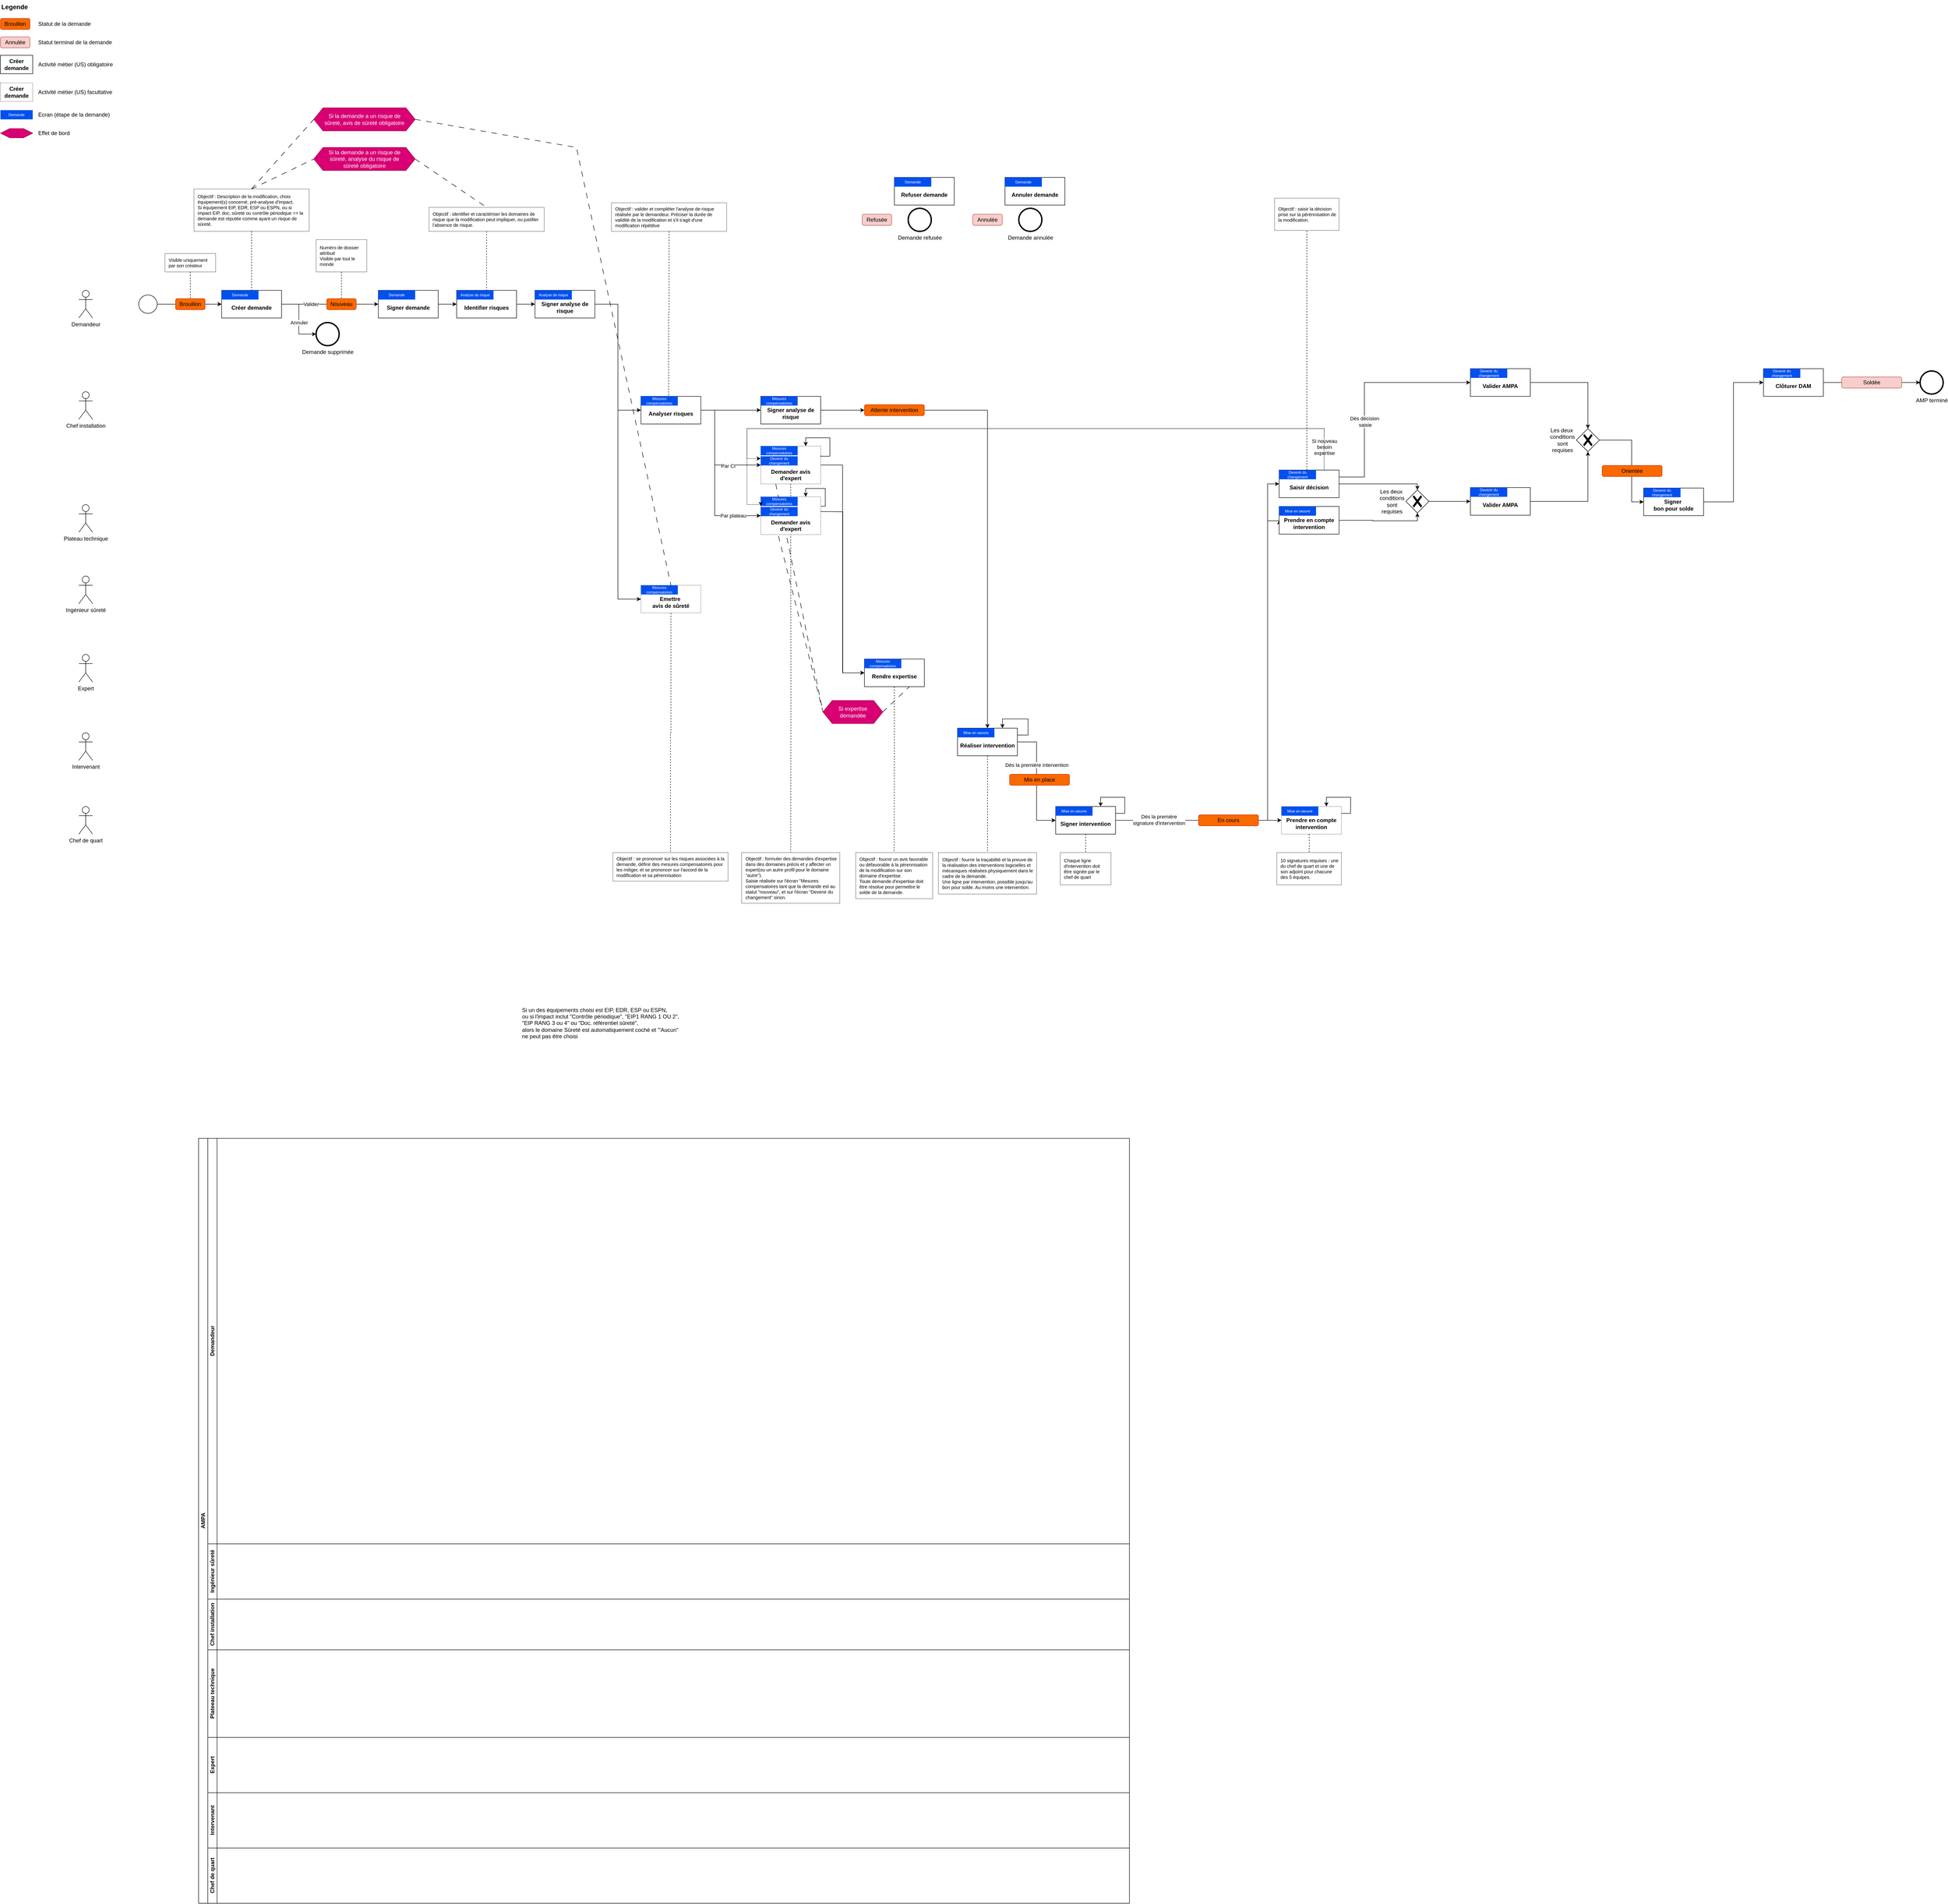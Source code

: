 <mxfile version="27.1.4">
  <diagram id="C5RBs43oDa-KdzZeNtuy" name="Page-1">
    <mxGraphModel dx="2375" dy="3272" grid="1" gridSize="10" guides="1" tooltips="1" connect="1" arrows="1" fold="1" page="1" pageScale="1" pageWidth="827" pageHeight="1169" math="0" shadow="0">
      <root>
        <mxCell id="WIyWlLk6GJQsqaUBKTNV-0" />
        <mxCell id="WIyWlLk6GJQsqaUBKTNV-1" parent="WIyWlLk6GJQsqaUBKTNV-0" />
        <mxCell id="8jjc2kqJS15EgWJWvcIl-381" value="AMPA" style="swimlane;html=1;childLayout=stackLayout;resizeParent=1;resizeParentMax=0;horizontal=0;startSize=20;horizontalStack=0;" parent="WIyWlLk6GJQsqaUBKTNV-1" vertex="1">
          <mxGeometry x="90" y="740" width="2020" height="1660" as="geometry" />
        </mxCell>
        <mxCell id="8jjc2kqJS15EgWJWvcIl-382" value="Demandeur" style="swimlane;html=1;startSize=20;horizontal=0;" parent="8jjc2kqJS15EgWJWvcIl-381" vertex="1">
          <mxGeometry x="20" width="2000" height="880" as="geometry" />
        </mxCell>
        <mxCell id="8jjc2kqJS15EgWJWvcIl-390" value="Ingénieur sûreté" style="swimlane;html=1;startSize=20;horizontal=0;" parent="8jjc2kqJS15EgWJWvcIl-381" vertex="1">
          <mxGeometry x="20" y="880" width="2000" height="120" as="geometry" />
        </mxCell>
        <mxCell id="8jjc2kqJS15EgWJWvcIl-392" value="Chef installation" style="swimlane;html=1;startSize=20;horizontal=0;" parent="8jjc2kqJS15EgWJWvcIl-381" vertex="1">
          <mxGeometry x="20" y="1000" width="2000" height="110" as="geometry" />
        </mxCell>
        <mxCell id="8jjc2kqJS15EgWJWvcIl-413" value="Plateeau technique" style="swimlane;html=1;startSize=20;horizontal=0;" parent="8jjc2kqJS15EgWJWvcIl-381" vertex="1">
          <mxGeometry x="20" y="1110" width="2000" height="190" as="geometry" />
        </mxCell>
        <mxCell id="8jjc2kqJS15EgWJWvcIl-431" value="Expert" style="swimlane;html=1;startSize=20;horizontal=0;" parent="8jjc2kqJS15EgWJWvcIl-381" vertex="1">
          <mxGeometry x="20" y="1300" width="2000" height="120" as="geometry" />
        </mxCell>
        <mxCell id="8jjc2kqJS15EgWJWvcIl-432" value="Intervenant" style="swimlane;html=1;startSize=20;horizontal=0;" parent="8jjc2kqJS15EgWJWvcIl-381" vertex="1">
          <mxGeometry x="20" y="1420" width="2000" height="120" as="geometry" />
        </mxCell>
        <mxCell id="8jjc2kqJS15EgWJWvcIl-433" value="Chef de quart" style="swimlane;html=1;startSize=20;horizontal=0;" parent="8jjc2kqJS15EgWJWvcIl-381" vertex="1">
          <mxGeometry x="20" y="1540" width="2000" height="120" as="geometry" />
        </mxCell>
        <mxCell id="8jjc2kqJS15EgWJWvcIl-466" value="&lt;div&gt;Si un des équipements choisi est EIP, EDR, ESP ou ESPN,&lt;/div&gt;&lt;div&gt;ou si l&#39;impact inclut &quot;Contrôle périodique&quot;, &quot;EIP1 RANG 1 OU 2&quot;, &quot;EIP RANG 3 ou 4&quot; ou &quot;Doc. référentiel sûreté&quot;,&lt;/div&gt;&lt;div&gt;alors le domaine Sûreté est automatiquement coché et &#39;&quot;Aucun&quot; ne peut pas être choisi&lt;/div&gt;" style="text;html=1;align=left;verticalAlign=middle;whiteSpace=wrap;rounded=0;" parent="WIyWlLk6GJQsqaUBKTNV-1" vertex="1">
          <mxGeometry x="790" y="480" width="350" height="20" as="geometry" />
        </mxCell>
        <mxCell id="8jjc2kqJS15EgWJWvcIl-383" value="" style="edgeStyle=orthogonalEdgeStyle;rounded=0;orthogonalLoop=1;jettySize=auto;html=1;exitX=1;exitY=0.5;exitDx=0;exitDy=0;" parent="WIyWlLk6GJQsqaUBKTNV-1" source="8jjc2kqJS15EgWJWvcIl-384" target="8jjc2kqJS15EgWJWvcIl-386" edge="1">
          <mxGeometry relative="1" as="geometry">
            <Array as="points" />
          </mxGeometry>
        </mxCell>
        <mxCell id="8jjc2kqJS15EgWJWvcIl-384" value="" style="ellipse;whiteSpace=wrap;html=1;" parent="WIyWlLk6GJQsqaUBKTNV-1" vertex="1">
          <mxGeometry x="-40" y="-1090" width="40" height="40" as="geometry" />
        </mxCell>
        <mxCell id="8jjc2kqJS15EgWJWvcIl-385" value="" style="edgeStyle=orthogonalEdgeStyle;rounded=0;orthogonalLoop=1;jettySize=auto;html=1;" parent="WIyWlLk6GJQsqaUBKTNV-1" source="8jjc2kqJS15EgWJWvcIl-386" target="8jjc2kqJS15EgWJWvcIl-387" edge="1">
          <mxGeometry relative="1" as="geometry" />
        </mxCell>
        <mxCell id="ZmzfmCcFbRjJiwDWbrTt-29" value="Valider" style="edgeLabel;html=1;align=center;verticalAlign=middle;resizable=0;points=[];" vertex="1" connectable="0" parent="8jjc2kqJS15EgWJWvcIl-385">
          <mxGeometry x="-0.389" relative="1" as="geometry">
            <mxPoint as="offset" />
          </mxGeometry>
        </mxCell>
        <mxCell id="ZmzfmCcFbRjJiwDWbrTt-28" style="edgeStyle=orthogonalEdgeStyle;rounded=0;orthogonalLoop=1;jettySize=auto;html=1;exitX=1;exitY=0.5;exitDx=0;exitDy=0;entryX=0;entryY=0.5;entryDx=0;entryDy=0;entryPerimeter=0;" edge="1" parent="WIyWlLk6GJQsqaUBKTNV-1" source="8jjc2kqJS15EgWJWvcIl-386" target="ZmzfmCcFbRjJiwDWbrTt-27">
          <mxGeometry relative="1" as="geometry" />
        </mxCell>
        <mxCell id="ZmzfmCcFbRjJiwDWbrTt-30" value="Annuler" style="edgeLabel;html=1;align=center;verticalAlign=middle;resizable=0;points=[];" vertex="1" connectable="0" parent="ZmzfmCcFbRjJiwDWbrTt-28">
          <mxGeometry x="-0.447" relative="1" as="geometry">
            <mxPoint y="39" as="offset" />
          </mxGeometry>
        </mxCell>
        <mxCell id="8jjc2kqJS15EgWJWvcIl-386" value="&lt;div&gt;&lt;br&gt;&lt;/div&gt;&lt;div&gt;Créer demande&lt;/div&gt;" style="rounded=0;whiteSpace=wrap;html=1;fontFamily=Helvetica;fontSize=12;fontColor=#000000;align=center;fontStyle=1;verticalAlign=middle;" parent="WIyWlLk6GJQsqaUBKTNV-1" vertex="1">
          <mxGeometry x="140" y="-1100" width="130" height="60" as="geometry" />
        </mxCell>
        <mxCell id="3V38OUaqerDAB0xKx_UT-15" style="edgeStyle=orthogonalEdgeStyle;rounded=0;orthogonalLoop=1;jettySize=auto;html=1;exitX=1;exitY=0.5;exitDx=0;exitDy=0;entryX=0;entryY=0.5;entryDx=0;entryDy=0;" parent="WIyWlLk6GJQsqaUBKTNV-1" source="8jjc2kqJS15EgWJWvcIl-387" target="3V38OUaqerDAB0xKx_UT-13" edge="1">
          <mxGeometry relative="1" as="geometry" />
        </mxCell>
        <mxCell id="8jjc2kqJS15EgWJWvcIl-387" value="&lt;div&gt;&lt;br&gt;&lt;/div&gt;&lt;div&gt;Signer demande&lt;/div&gt;" style="rounded=0;whiteSpace=wrap;html=1;fontFamily=Helvetica;fontSize=12;fontColor=#000000;align=center;fontStyle=1" parent="WIyWlLk6GJQsqaUBKTNV-1" vertex="1">
          <mxGeometry x="480" y="-1100" width="130" height="60" as="geometry" />
        </mxCell>
        <mxCell id="8jjc2kqJS15EgWJWvcIl-469" value="Brouillon" style="rounded=1;whiteSpace=wrap;html=1;fillColor=#fa6800;fontColor=#000000;strokeColor=#C73500;" parent="WIyWlLk6GJQsqaUBKTNV-1" vertex="1">
          <mxGeometry x="40" y="-1082" width="64" height="24" as="geometry" />
        </mxCell>
        <mxCell id="8jjc2kqJS15EgWJWvcIl-472" style="edgeStyle=orthogonalEdgeStyle;rounded=0;orthogonalLoop=1;jettySize=auto;html=1;exitX=0.5;exitY=1;exitDx=0;exitDy=0;entryX=0.5;entryY=0;entryDx=0;entryDy=0;dashed=1;endArrow=none;startFill=0;" parent="WIyWlLk6GJQsqaUBKTNV-1" source="8jjc2kqJS15EgWJWvcIl-471" target="8jjc2kqJS15EgWJWvcIl-469" edge="1">
          <mxGeometry relative="1" as="geometry" />
        </mxCell>
        <mxCell id="8jjc2kqJS15EgWJWvcIl-471" value="&lt;div align=&quot;left&quot;&gt;Visible uniquement par son créateur&lt;/div&gt;" style="text;html=1;align=left;verticalAlign=middle;whiteSpace=wrap;rounded=0;fontSize=10;strokeColor=default;dashed=1;dashPattern=1 1;glass=0;perimeterSpacing=0;labelPadding=0;spacing=8;" parent="WIyWlLk6GJQsqaUBKTNV-1" vertex="1">
          <mxGeometry x="17" y="-1180" width="110" height="40" as="geometry" />
        </mxCell>
        <mxCell id="8jjc2kqJS15EgWJWvcIl-473" value="Nouveau" style="rounded=1;whiteSpace=wrap;html=1;fillColor=#fa6800;fontColor=#000000;strokeColor=#C73500;" parent="WIyWlLk6GJQsqaUBKTNV-1" vertex="1">
          <mxGeometry x="368" y="-1082" width="64" height="24" as="geometry" />
        </mxCell>
        <mxCell id="8jjc2kqJS15EgWJWvcIl-474" value="&lt;div&gt;Numéro de dossier attribué&lt;/div&gt;&lt;div&gt;Visible par tout le monde&lt;/div&gt;" style="text;html=1;align=left;verticalAlign=middle;whiteSpace=wrap;rounded=0;fontSize=10;strokeColor=default;dashed=1;dashPattern=1 1;glass=0;perimeterSpacing=0;labelPadding=0;spacing=8;" parent="WIyWlLk6GJQsqaUBKTNV-1" vertex="1">
          <mxGeometry x="345" y="-1210" width="110" height="70" as="geometry" />
        </mxCell>
        <mxCell id="8jjc2kqJS15EgWJWvcIl-475" style="edgeStyle=orthogonalEdgeStyle;rounded=0;orthogonalLoop=1;jettySize=auto;html=1;exitX=0.5;exitY=1;exitDx=0;exitDy=0;entryX=0.5;entryY=0;entryDx=0;entryDy=0;dashed=1;endArrow=none;startFill=0;" parent="WIyWlLk6GJQsqaUBKTNV-1" source="8jjc2kqJS15EgWJWvcIl-474" target="8jjc2kqJS15EgWJWvcIl-473" edge="1">
          <mxGeometry relative="1" as="geometry">
            <mxPoint x="160" y="-1120" as="sourcePoint" />
            <mxPoint x="160" y="-1062" as="targetPoint" />
          </mxGeometry>
        </mxCell>
        <mxCell id="3V38OUaqerDAB0xKx_UT-0" value="Demande" style="rounded=0;whiteSpace=wrap;html=1;fillColor=#0050ef;fontColor=#ffffff;strokeColor=none;fontSize=8;" parent="WIyWlLk6GJQsqaUBKTNV-1" vertex="1">
          <mxGeometry x="140" y="-1100" width="80" height="20" as="geometry" />
        </mxCell>
        <mxCell id="3V38OUaqerDAB0xKx_UT-1" style="edgeStyle=orthogonalEdgeStyle;rounded=0;orthogonalLoop=1;jettySize=auto;html=1;exitX=0.5;exitY=1;exitDx=0;exitDy=0;entryX=0.5;entryY=0;entryDx=0;entryDy=0;dashed=1;endArrow=none;startFill=0;" parent="WIyWlLk6GJQsqaUBKTNV-1" source="3V38OUaqerDAB0xKx_UT-2" edge="1">
          <mxGeometry relative="1" as="geometry">
            <mxPoint x="205" y="-1100" as="targetPoint" />
          </mxGeometry>
        </mxCell>
        <mxCell id="ZmzfmCcFbRjJiwDWbrTt-33" style="rounded=0;orthogonalLoop=1;jettySize=auto;html=1;exitX=0.5;exitY=0;exitDx=0;exitDy=0;entryX=0;entryY=0.5;entryDx=0;entryDy=0;dashed=1;endArrow=none;startFill=0;dashPattern=12 12;" edge="1" parent="WIyWlLk6GJQsqaUBKTNV-1" source="3V38OUaqerDAB0xKx_UT-2" target="3V38OUaqerDAB0xKx_UT-16">
          <mxGeometry relative="1" as="geometry" />
        </mxCell>
        <mxCell id="3V38OUaqerDAB0xKx_UT-2" value="&lt;div&gt;Objectif : Description de la modification, choix équipement(s) concerné, pré-analyse d&#39;impact.&lt;/div&gt;&lt;div&gt;Si équipement EIP, EDR, ESP ou ESPN, ou si impact EIP, doc, sûreté ou contrôle périodique =&amp;gt; la demande est réputée comme ayant un risque de sûreté.&lt;/div&gt;" style="text;html=1;align=left;verticalAlign=middle;whiteSpace=wrap;rounded=0;fontSize=10;strokeColor=default;dashed=1;dashPattern=1 1;glass=0;perimeterSpacing=0;labelPadding=0;spacing=8;" parent="WIyWlLk6GJQsqaUBKTNV-1" vertex="1">
          <mxGeometry x="80" y="-1320" width="250" height="92" as="geometry" />
        </mxCell>
        <mxCell id="3V38OUaqerDAB0xKx_UT-3" value="Demande" style="rounded=0;whiteSpace=wrap;html=1;fillColor=#0050ef;fontColor=#ffffff;strokeColor=none;fontSize=8;" parent="WIyWlLk6GJQsqaUBKTNV-1" vertex="1">
          <mxGeometry x="480" y="-1100" width="80" height="20" as="geometry" />
        </mxCell>
        <mxCell id="3V38OUaqerDAB0xKx_UT-4" value="Brouillon" style="rounded=1;whiteSpace=wrap;html=1;fillColor=#fa6800;fontColor=#000000;strokeColor=#C73500;" parent="WIyWlLk6GJQsqaUBKTNV-1" vertex="1">
          <mxGeometry x="-340" y="-1690" width="64" height="24" as="geometry" />
        </mxCell>
        <mxCell id="3V38OUaqerDAB0xKx_UT-6" value="Legende" style="text;html=1;whiteSpace=wrap;overflow=hidden;rounded=0;fontStyle=1;fontSize=14;" parent="WIyWlLk6GJQsqaUBKTNV-1" vertex="1">
          <mxGeometry x="-340" y="-1730" width="60" height="26" as="geometry" />
        </mxCell>
        <mxCell id="3V38OUaqerDAB0xKx_UT-7" value="Statut de la demande" style="text;html=1;align=left;verticalAlign=middle;whiteSpace=wrap;rounded=0;" parent="WIyWlLk6GJQsqaUBKTNV-1" vertex="1">
          <mxGeometry x="-260" y="-1693" width="120" height="30" as="geometry" />
        </mxCell>
        <mxCell id="3V38OUaqerDAB0xKx_UT-8" value="&lt;div&gt;Créer demande&lt;/div&gt;" style="rounded=0;whiteSpace=wrap;html=1;fontFamily=Helvetica;fontSize=12;fontColor=#000000;align=center;fontStyle=1;verticalAlign=middle;" parent="WIyWlLk6GJQsqaUBKTNV-1" vertex="1">
          <mxGeometry x="-340" y="-1610" width="70" height="40" as="geometry" />
        </mxCell>
        <mxCell id="3V38OUaqerDAB0xKx_UT-9" value="Activité métier (US)&amp;nbsp;obligatoire" style="text;html=1;align=left;verticalAlign=middle;whiteSpace=wrap;rounded=0;" parent="WIyWlLk6GJQsqaUBKTNV-1" vertex="1">
          <mxGeometry x="-260" y="-1605" width="210" height="30" as="geometry" />
        </mxCell>
        <mxCell id="3V38OUaqerDAB0xKx_UT-10" value="Demande" style="rounded=0;whiteSpace=wrap;html=1;fillColor=#0050ef;fontColor=#ffffff;strokeColor=none;fontSize=8;" parent="WIyWlLk6GJQsqaUBKTNV-1" vertex="1">
          <mxGeometry x="-340" y="-1491" width="70" height="20" as="geometry" />
        </mxCell>
        <mxCell id="3V38OUaqerDAB0xKx_UT-12" value="Ecran (étape de la demande)" style="text;html=1;align=left;verticalAlign=middle;whiteSpace=wrap;rounded=0;" parent="WIyWlLk6GJQsqaUBKTNV-1" vertex="1">
          <mxGeometry x="-260" y="-1496" width="180" height="30" as="geometry" />
        </mxCell>
        <mxCell id="3V38OUaqerDAB0xKx_UT-26" style="edgeStyle=orthogonalEdgeStyle;rounded=0;orthogonalLoop=1;jettySize=auto;html=1;exitX=1;exitY=0.5;exitDx=0;exitDy=0;entryX=0;entryY=0.5;entryDx=0;entryDy=0;" parent="WIyWlLk6GJQsqaUBKTNV-1" source="3V38OUaqerDAB0xKx_UT-13" target="3V38OUaqerDAB0xKx_UT-23" edge="1">
          <mxGeometry relative="1" as="geometry" />
        </mxCell>
        <mxCell id="3V38OUaqerDAB0xKx_UT-13" value="&lt;br&gt;&lt;div&gt;Identifier risques&lt;/div&gt;" style="rounded=0;whiteSpace=wrap;html=1;fontFamily=Helvetica;fontSize=12;fontColor=#000000;align=center;fontStyle=1" parent="WIyWlLk6GJQsqaUBKTNV-1" vertex="1">
          <mxGeometry x="650" y="-1100" width="130" height="60" as="geometry" />
        </mxCell>
        <mxCell id="3V38OUaqerDAB0xKx_UT-14" value="Analyse de risque" style="rounded=0;whiteSpace=wrap;html=1;fillColor=#0050ef;fontColor=#ffffff;strokeColor=none;fontSize=8;" parent="WIyWlLk6GJQsqaUBKTNV-1" vertex="1">
          <mxGeometry x="650" y="-1100" width="80" height="20" as="geometry" />
        </mxCell>
        <mxCell id="3V38OUaqerDAB0xKx_UT-16" value="Si la demande a un risque de sûreté, analyse du risque de sûreté obligatoire" style="shape=hexagon;perimeter=hexagonPerimeter2;whiteSpace=wrap;html=1;fixedSize=1;spacingLeft=16;spacingRight=16;fillColor=#d80073;fontColor=#ffffff;strokeColor=#A50040;" parent="WIyWlLk6GJQsqaUBKTNV-1" vertex="1">
          <mxGeometry x="340" y="-1410" width="220" height="50" as="geometry" />
        </mxCell>
        <mxCell id="3V38OUaqerDAB0xKx_UT-19" value="&lt;div&gt;&lt;br&gt;&lt;/div&gt;" style="shape=hexagon;perimeter=hexagonPerimeter2;whiteSpace=wrap;html=1;fixedSize=1;spacingLeft=16;spacingRight=16;fillColor=#d80073;fontColor=#ffffff;strokeColor=#A50040;" parent="WIyWlLk6GJQsqaUBKTNV-1" vertex="1">
          <mxGeometry x="-340" y="-1451" width="70" height="20" as="geometry" />
        </mxCell>
        <mxCell id="3V38OUaqerDAB0xKx_UT-20" value="Effet de bord" style="text;html=1;align=left;verticalAlign=middle;whiteSpace=wrap;rounded=0;" parent="WIyWlLk6GJQsqaUBKTNV-1" vertex="1">
          <mxGeometry x="-260" y="-1456" width="180" height="30" as="geometry" />
        </mxCell>
        <mxCell id="3V38OUaqerDAB0xKx_UT-21" value="&lt;div&gt;Objectif : identifier et caractériser les domaines de risque que la modification peut impliquer, ou justifier l&#39;absence de risque.&lt;/div&gt;" style="text;html=1;align=left;verticalAlign=middle;whiteSpace=wrap;rounded=0;fontSize=10;strokeColor=default;dashed=1;dashPattern=1 1;glass=0;perimeterSpacing=0;labelPadding=0;spacing=8;" parent="WIyWlLk6GJQsqaUBKTNV-1" vertex="1">
          <mxGeometry x="590" y="-1280" width="250" height="52" as="geometry" />
        </mxCell>
        <mxCell id="3V38OUaqerDAB0xKx_UT-22" style="edgeStyle=orthogonalEdgeStyle;rounded=0;orthogonalLoop=1;jettySize=auto;html=1;exitX=0.5;exitY=1;exitDx=0;exitDy=0;entryX=0.5;entryY=0;entryDx=0;entryDy=0;dashed=1;endArrow=none;startFill=0;" parent="WIyWlLk6GJQsqaUBKTNV-1" source="3V38OUaqerDAB0xKx_UT-21" target="3V38OUaqerDAB0xKx_UT-13" edge="1">
          <mxGeometry relative="1" as="geometry">
            <mxPoint x="360" y="-1022" as="targetPoint" />
            <mxPoint x="360" y="-1150" as="sourcePoint" />
          </mxGeometry>
        </mxCell>
        <mxCell id="3V38OUaqerDAB0xKx_UT-33" style="edgeStyle=orthogonalEdgeStyle;rounded=0;orthogonalLoop=1;jettySize=auto;html=1;exitX=1;exitY=0.5;exitDx=0;exitDy=0;entryX=0;entryY=0.5;entryDx=0;entryDy=0;" parent="WIyWlLk6GJQsqaUBKTNV-1" source="3V38OUaqerDAB0xKx_UT-23" target="3V38OUaqerDAB0xKx_UT-31" edge="1">
          <mxGeometry relative="1" as="geometry" />
        </mxCell>
        <mxCell id="ZmzfmCcFbRjJiwDWbrTt-7" style="edgeStyle=orthogonalEdgeStyle;rounded=0;orthogonalLoop=1;jettySize=auto;html=1;exitX=1;exitY=0.5;exitDx=0;exitDy=0;entryX=0;entryY=0.5;entryDx=0;entryDy=0;" edge="1" parent="WIyWlLk6GJQsqaUBKTNV-1" source="3V38OUaqerDAB0xKx_UT-23" target="ZmzfmCcFbRjJiwDWbrTt-5">
          <mxGeometry relative="1" as="geometry" />
        </mxCell>
        <mxCell id="3V38OUaqerDAB0xKx_UT-23" value="&lt;div&gt;&lt;br&gt;&lt;/div&gt;&lt;div&gt;Signer analyse de risque&lt;/div&gt;" style="rounded=0;whiteSpace=wrap;html=1;fontFamily=Helvetica;fontSize=12;fontColor=#000000;align=center;fontStyle=1" parent="WIyWlLk6GJQsqaUBKTNV-1" vertex="1">
          <mxGeometry x="820" y="-1100" width="130" height="60" as="geometry" />
        </mxCell>
        <mxCell id="3V38OUaqerDAB0xKx_UT-24" value="Analyse de risque" style="rounded=0;whiteSpace=wrap;html=1;fillColor=#0050ef;fontColor=#ffffff;strokeColor=none;fontSize=8;" parent="WIyWlLk6GJQsqaUBKTNV-1" vertex="1">
          <mxGeometry x="820" y="-1100" width="80" height="20" as="geometry" />
        </mxCell>
        <mxCell id="3V38OUaqerDAB0xKx_UT-27" value="Demandeur" style="shape=umlActor;verticalLabelPosition=bottom;verticalAlign=top;html=1;outlineConnect=0;" parent="WIyWlLk6GJQsqaUBKTNV-1" vertex="1">
          <mxGeometry x="-170" y="-1100" width="30" height="60" as="geometry" />
        </mxCell>
        <mxCell id="3V38OUaqerDAB0xKx_UT-30" value="Chef installation" style="shape=umlActor;verticalLabelPosition=bottom;verticalAlign=top;html=1;outlineConnect=0;" parent="WIyWlLk6GJQsqaUBKTNV-1" vertex="1">
          <mxGeometry x="-170" y="-880" width="30" height="60" as="geometry" />
        </mxCell>
        <mxCell id="ZmzfmCcFbRjJiwDWbrTt-2" style="edgeStyle=orthogonalEdgeStyle;rounded=0;orthogonalLoop=1;jettySize=auto;html=1;exitX=1;exitY=0.5;exitDx=0;exitDy=0;entryX=0;entryY=0.5;entryDx=0;entryDy=0;" edge="1" parent="WIyWlLk6GJQsqaUBKTNV-1" source="3V38OUaqerDAB0xKx_UT-31" target="ZmzfmCcFbRjJiwDWbrTt-0">
          <mxGeometry relative="1" as="geometry" />
        </mxCell>
        <mxCell id="ZmzfmCcFbRjJiwDWbrTt-21" style="edgeStyle=orthogonalEdgeStyle;rounded=0;orthogonalLoop=1;jettySize=auto;html=1;exitX=1;exitY=0.5;exitDx=0;exitDy=0;entryX=0;entryY=0.5;entryDx=0;entryDy=0;" edge="1" parent="WIyWlLk6GJQsqaUBKTNV-1" source="3V38OUaqerDAB0xKx_UT-31" target="ZmzfmCcFbRjJiwDWbrTt-16">
          <mxGeometry relative="1" as="geometry">
            <mxPoint x="1250" y="-700" as="targetPoint" />
            <Array as="points">
              <mxPoint x="1210" y="-840" />
              <mxPoint x="1210" y="-721" />
            </Array>
          </mxGeometry>
        </mxCell>
        <mxCell id="ZmzfmCcFbRjJiwDWbrTt-57" value="Par CI" style="edgeLabel;html=1;align=center;verticalAlign=middle;resizable=0;points=[];" vertex="1" connectable="0" parent="ZmzfmCcFbRjJiwDWbrTt-21">
          <mxGeometry x="0.641" y="-1" relative="1" as="geometry">
            <mxPoint x="-27" y="1" as="offset" />
          </mxGeometry>
        </mxCell>
        <mxCell id="ZmzfmCcFbRjJiwDWbrTt-25" style="edgeStyle=orthogonalEdgeStyle;rounded=0;orthogonalLoop=1;jettySize=auto;html=1;exitX=1;exitY=0.5;exitDx=0;exitDy=0;entryX=0;entryY=0.5;entryDx=0;entryDy=0;" edge="1" parent="WIyWlLk6GJQsqaUBKTNV-1" source="3V38OUaqerDAB0xKx_UT-31" target="ZmzfmCcFbRjJiwDWbrTt-104">
          <mxGeometry relative="1" as="geometry">
            <mxPoint x="1210" y="-590" as="targetPoint" />
            <Array as="points">
              <mxPoint x="1210" y="-840" />
              <mxPoint x="1210" y="-611" />
            </Array>
          </mxGeometry>
        </mxCell>
        <mxCell id="ZmzfmCcFbRjJiwDWbrTt-58" value="Par plateau" style="edgeLabel;html=1;align=center;verticalAlign=middle;resizable=0;points=[];" vertex="1" connectable="0" parent="ZmzfmCcFbRjJiwDWbrTt-25">
          <mxGeometry x="0.785" y="-5" relative="1" as="geometry">
            <mxPoint x="-22" y="-5" as="offset" />
          </mxGeometry>
        </mxCell>
        <mxCell id="3V38OUaqerDAB0xKx_UT-31" value="&lt;br&gt;&lt;div&gt;Analyser risques&lt;/div&gt;" style="rounded=0;whiteSpace=wrap;html=1;fontFamily=Helvetica;fontSize=12;fontColor=#000000;align=center;fontStyle=1" parent="WIyWlLk6GJQsqaUBKTNV-1" vertex="1">
          <mxGeometry x="1050" y="-870" width="130" height="60" as="geometry" />
        </mxCell>
        <mxCell id="3V38OUaqerDAB0xKx_UT-32" value="Mesures compensatoires" style="rounded=0;whiteSpace=wrap;html=1;fillColor=#0050ef;fontColor=#ffffff;strokeColor=none;fontSize=8;" parent="WIyWlLk6GJQsqaUBKTNV-1" vertex="1">
          <mxGeometry x="1050" y="-870" width="80" height="20" as="geometry" />
        </mxCell>
        <mxCell id="3V38OUaqerDAB0xKx_UT-34" value="&lt;div&gt;Objectif : valider et compléter l&#39;analyse de risque réalisée par le demandeur. Préciser la durée de validité de la modification et s&#39;il s&#39;agit d&#39;une modification répétitive&lt;/div&gt;" style="text;html=1;align=left;verticalAlign=middle;whiteSpace=wrap;rounded=0;fontSize=10;strokeColor=default;dashed=1;dashPattern=1 1;glass=0;perimeterSpacing=0;labelPadding=0;spacing=8;" parent="WIyWlLk6GJQsqaUBKTNV-1" vertex="1">
          <mxGeometry x="986" y="-1290" width="250" height="62" as="geometry" />
        </mxCell>
        <mxCell id="3V38OUaqerDAB0xKx_UT-35" style="edgeStyle=orthogonalEdgeStyle;rounded=0;orthogonalLoop=1;jettySize=auto;html=1;exitX=0.5;exitY=1;exitDx=0;exitDy=0;entryX=0.75;entryY=0;entryDx=0;entryDy=0;dashed=1;endArrow=none;startFill=0;" parent="WIyWlLk6GJQsqaUBKTNV-1" source="3V38OUaqerDAB0xKx_UT-34" target="3V38OUaqerDAB0xKx_UT-32" edge="1">
          <mxGeometry relative="1" as="geometry">
            <mxPoint x="760" y="-1002" as="targetPoint" />
            <mxPoint x="760" y="-1130" as="sourcePoint" />
          </mxGeometry>
        </mxCell>
        <mxCell id="ZmzfmCcFbRjJiwDWbrTt-26" style="edgeStyle=orthogonalEdgeStyle;rounded=0;orthogonalLoop=1;jettySize=auto;html=1;exitX=1;exitY=0.5;exitDx=0;exitDy=0;entryX=0;entryY=0.5;entryDx=0;entryDy=0;" edge="1" parent="WIyWlLk6GJQsqaUBKTNV-1" source="ZmzfmCcFbRjJiwDWbrTt-0" target="ZmzfmCcFbRjJiwDWbrTt-3">
          <mxGeometry relative="1" as="geometry" />
        </mxCell>
        <mxCell id="ZmzfmCcFbRjJiwDWbrTt-0" value="&lt;div&gt;&lt;br&gt;&lt;/div&gt;&lt;div&gt;Signer analyse de risque&lt;/div&gt;" style="rounded=0;whiteSpace=wrap;html=1;fontFamily=Helvetica;fontSize=12;fontColor=#000000;align=center;fontStyle=1" vertex="1" parent="WIyWlLk6GJQsqaUBKTNV-1">
          <mxGeometry x="1310" y="-870" width="130" height="60" as="geometry" />
        </mxCell>
        <mxCell id="ZmzfmCcFbRjJiwDWbrTt-1" value="Mesures compensatoires" style="rounded=0;whiteSpace=wrap;html=1;fillColor=#0050ef;fontColor=#ffffff;strokeColor=none;fontSize=8;" vertex="1" parent="WIyWlLk6GJQsqaUBKTNV-1">
          <mxGeometry x="1310" y="-870" width="80" height="20" as="geometry" />
        </mxCell>
        <mxCell id="ZmzfmCcFbRjJiwDWbrTt-64" style="edgeStyle=orthogonalEdgeStyle;rounded=0;orthogonalLoop=1;jettySize=auto;html=1;exitX=1;exitY=0.5;exitDx=0;exitDy=0;entryX=0.5;entryY=0;entryDx=0;entryDy=0;" edge="1" parent="WIyWlLk6GJQsqaUBKTNV-1" source="ZmzfmCcFbRjJiwDWbrTt-3" target="ZmzfmCcFbRjJiwDWbrTt-62">
          <mxGeometry relative="1" as="geometry" />
        </mxCell>
        <mxCell id="ZmzfmCcFbRjJiwDWbrTt-3" value="Attente intervention" style="rounded=1;whiteSpace=wrap;html=1;fillColor=#fa6800;fontColor=#000000;strokeColor=#C73500;" vertex="1" parent="WIyWlLk6GJQsqaUBKTNV-1">
          <mxGeometry x="1535" y="-852" width="130" height="24" as="geometry" />
        </mxCell>
        <mxCell id="ZmzfmCcFbRjJiwDWbrTt-4" value="Ingénieur sûreté" style="shape=umlActor;verticalLabelPosition=bottom;verticalAlign=top;html=1;outlineConnect=0;" vertex="1" parent="WIyWlLk6GJQsqaUBKTNV-1">
          <mxGeometry x="-170" y="-480" width="30" height="60" as="geometry" />
        </mxCell>
        <mxCell id="ZmzfmCcFbRjJiwDWbrTt-5" value="&lt;div&gt;&lt;br&gt;&lt;/div&gt;&lt;div&gt;Emettre&amp;nbsp;&lt;/div&gt;&lt;div&gt;avis de sûreté&lt;/div&gt;" style="rounded=0;whiteSpace=wrap;html=1;fontFamily=Helvetica;fontSize=12;fontColor=#000000;align=center;fontStyle=1;dashed=1;dashPattern=1 2;" vertex="1" parent="WIyWlLk6GJQsqaUBKTNV-1">
          <mxGeometry x="1050" y="-460" width="130" height="60" as="geometry" />
        </mxCell>
        <mxCell id="ZmzfmCcFbRjJiwDWbrTt-6" value="Mesures compensatoires" style="rounded=0;whiteSpace=wrap;html=1;fillColor=#0050ef;fontColor=#ffffff;strokeColor=none;fontSize=8;" vertex="1" parent="WIyWlLk6GJQsqaUBKTNV-1">
          <mxGeometry x="1050" y="-460" width="80" height="20" as="geometry" />
        </mxCell>
        <mxCell id="ZmzfmCcFbRjJiwDWbrTt-8" value="Si la demande a un risque de sûreté, avis de sûreté obligatoire" style="shape=hexagon;perimeter=hexagonPerimeter2;whiteSpace=wrap;html=1;fixedSize=1;spacingLeft=16;spacingRight=16;fillColor=#d80073;fontColor=#ffffff;strokeColor=#A50040;" vertex="1" parent="WIyWlLk6GJQsqaUBKTNV-1">
          <mxGeometry x="340" y="-1496" width="220" height="50" as="geometry" />
        </mxCell>
        <mxCell id="ZmzfmCcFbRjJiwDWbrTt-12" value="Plateau technique" style="shape=umlActor;verticalLabelPosition=bottom;verticalAlign=top;html=1;outlineConnect=0;" vertex="1" parent="WIyWlLk6GJQsqaUBKTNV-1">
          <mxGeometry x="-170" y="-635" width="30" height="60" as="geometry" />
        </mxCell>
        <mxCell id="ZmzfmCcFbRjJiwDWbrTt-50" style="edgeStyle=orthogonalEdgeStyle;rounded=0;orthogonalLoop=1;jettySize=auto;html=1;exitX=1;exitY=0.5;exitDx=0;exitDy=0;entryX=0;entryY=0.5;entryDx=0;entryDy=0;" edge="1" parent="WIyWlLk6GJQsqaUBKTNV-1" source="ZmzfmCcFbRjJiwDWbrTt-16" target="ZmzfmCcFbRjJiwDWbrTt-48">
          <mxGeometry relative="1" as="geometry" />
        </mxCell>
        <mxCell id="ZmzfmCcFbRjJiwDWbrTt-16" value="&lt;br&gt;&lt;div&gt;&lt;br&gt;&lt;/div&gt;&lt;div&gt;&lt;br&gt;&lt;/div&gt;&lt;div&gt;Demander avis d&#39;expert&lt;/div&gt;" style="rounded=0;whiteSpace=wrap;html=1;fontFamily=Helvetica;fontSize=12;fontColor=#000000;align=center;fontStyle=1;dashed=1;dashPattern=1 2;" vertex="1" parent="WIyWlLk6GJQsqaUBKTNV-1">
          <mxGeometry x="1310" y="-762" width="130" height="82" as="geometry" />
        </mxCell>
        <mxCell id="ZmzfmCcFbRjJiwDWbrTt-17" value="Mesures compensatoires" style="rounded=0;whiteSpace=wrap;html=1;fillColor=#0050ef;fontColor=#ffffff;strokeColor=none;fontSize=8;" vertex="1" parent="WIyWlLk6GJQsqaUBKTNV-1">
          <mxGeometry x="1310" y="-762" width="80" height="20" as="geometry" />
        </mxCell>
        <mxCell id="ZmzfmCcFbRjJiwDWbrTt-18" value="&lt;div&gt;Créer demande&lt;/div&gt;" style="rounded=0;whiteSpace=wrap;html=1;fontFamily=Helvetica;fontSize=12;fontColor=#000000;align=center;fontStyle=1;verticalAlign=middle;dashed=1;dashPattern=1 2;" vertex="1" parent="WIyWlLk6GJQsqaUBKTNV-1">
          <mxGeometry x="-340" y="-1550" width="70" height="40" as="geometry" />
        </mxCell>
        <mxCell id="ZmzfmCcFbRjJiwDWbrTt-19" value="Activité métier (US) facultative" style="text;html=1;align=left;verticalAlign=middle;whiteSpace=wrap;rounded=0;" vertex="1" parent="WIyWlLk6GJQsqaUBKTNV-1">
          <mxGeometry x="-260" y="-1545" width="210" height="30" as="geometry" />
        </mxCell>
        <mxCell id="ZmzfmCcFbRjJiwDWbrTt-51" style="edgeStyle=orthogonalEdgeStyle;rounded=0;orthogonalLoop=1;jettySize=auto;html=1;exitX=1;exitY=0.5;exitDx=0;exitDy=0;entryX=0;entryY=0.5;entryDx=0;entryDy=0;" edge="1" parent="WIyWlLk6GJQsqaUBKTNV-1" target="ZmzfmCcFbRjJiwDWbrTt-48">
          <mxGeometry relative="1" as="geometry">
            <mxPoint x="1440.0" y="-620" as="sourcePoint" />
          </mxGeometry>
        </mxCell>
        <mxCell id="ZmzfmCcFbRjJiwDWbrTt-54" style="rounded=0;orthogonalLoop=1;jettySize=auto;html=1;exitX=0.25;exitY=1;exitDx=0;exitDy=0;entryX=0;entryY=0.5;entryDx=0;entryDy=0;dashed=1;dashPattern=12 12;endArrow=none;startFill=0;" edge="1" parent="WIyWlLk6GJQsqaUBKTNV-1" target="ZmzfmCcFbRjJiwDWbrTt-53">
          <mxGeometry relative="1" as="geometry">
            <mxPoint x="1342.5" y="-590" as="sourcePoint" />
          </mxGeometry>
        </mxCell>
        <mxCell id="ZmzfmCcFbRjJiwDWbrTt-27" value="Demande supprimée" style="points=[[0.145,0.145,0],[0.5,0,0],[0.855,0.145,0],[1,0.5,0],[0.855,0.855,0],[0.5,1,0],[0.145,0.855,0],[0,0.5,0]];shape=mxgraph.bpmn.event;html=1;verticalLabelPosition=bottom;labelBackgroundColor=#ffffff;verticalAlign=top;align=center;perimeter=ellipsePerimeter;outlineConnect=0;aspect=fixed;outline=end;symbol=terminate2;" vertex="1" parent="WIyWlLk6GJQsqaUBKTNV-1">
          <mxGeometry x="345" y="-1030" width="50" height="50" as="geometry" />
        </mxCell>
        <mxCell id="ZmzfmCcFbRjJiwDWbrTt-31" value="&lt;div&gt;Annulée&lt;/div&gt;" style="rounded=1;whiteSpace=wrap;html=1;fillColor=#f8cecc;strokeColor=#b85450;" vertex="1" parent="WIyWlLk6GJQsqaUBKTNV-1">
          <mxGeometry x="-340" y="-1650" width="64" height="24" as="geometry" />
        </mxCell>
        <mxCell id="ZmzfmCcFbRjJiwDWbrTt-32" value="Statut terminal de la demande" style="text;html=1;align=left;verticalAlign=middle;whiteSpace=wrap;rounded=0;" vertex="1" parent="WIyWlLk6GJQsqaUBKTNV-1">
          <mxGeometry x="-260" y="-1653" width="170" height="30" as="geometry" />
        </mxCell>
        <mxCell id="ZmzfmCcFbRjJiwDWbrTt-34" style="rounded=0;orthogonalLoop=1;jettySize=auto;html=1;exitX=1;exitY=0.5;exitDx=0;exitDy=0;entryX=0.5;entryY=0;entryDx=0;entryDy=0;dashed=1;endArrow=none;startFill=0;dashPattern=12 12;" edge="1" parent="WIyWlLk6GJQsqaUBKTNV-1" source="3V38OUaqerDAB0xKx_UT-16" target="3V38OUaqerDAB0xKx_UT-21">
          <mxGeometry relative="1" as="geometry">
            <mxPoint x="690" y="-1305" as="sourcePoint" />
            <mxPoint x="825" y="-1370" as="targetPoint" />
          </mxGeometry>
        </mxCell>
        <mxCell id="ZmzfmCcFbRjJiwDWbrTt-35" style="rounded=0;orthogonalLoop=1;jettySize=auto;html=1;exitX=0.5;exitY=0;exitDx=0;exitDy=0;entryX=0;entryY=0.5;entryDx=0;entryDy=0;dashed=1;endArrow=none;startFill=0;dashPattern=12 12;" edge="1" parent="WIyWlLk6GJQsqaUBKTNV-1" source="3V38OUaqerDAB0xKx_UT-2" target="ZmzfmCcFbRjJiwDWbrTt-8">
          <mxGeometry relative="1" as="geometry">
            <mxPoint x="240" y="-1235" as="sourcePoint" />
            <mxPoint x="375" y="-1300" as="targetPoint" />
          </mxGeometry>
        </mxCell>
        <mxCell id="ZmzfmCcFbRjJiwDWbrTt-36" style="rounded=0;orthogonalLoop=1;jettySize=auto;html=1;exitX=1;exitY=0.5;exitDx=0;exitDy=0;entryX=0.5;entryY=0;entryDx=0;entryDy=0;dashed=1;endArrow=none;startFill=0;dashPattern=12 12;" edge="1" parent="WIyWlLk6GJQsqaUBKTNV-1" source="ZmzfmCcFbRjJiwDWbrTt-8" target="ZmzfmCcFbRjJiwDWbrTt-5">
          <mxGeometry relative="1" as="geometry">
            <mxPoint x="720" y="-1410" as="sourcePoint" />
            <mxPoint x="875" y="-1305" as="targetPoint" />
            <Array as="points">
              <mxPoint x="910" y="-1410" />
            </Array>
          </mxGeometry>
        </mxCell>
        <mxCell id="ZmzfmCcFbRjJiwDWbrTt-37" value="Annulée" style="rounded=1;whiteSpace=wrap;html=1;fillColor=#f8cecc;fontColor=default;strokeColor=#b85450;align=center;verticalAlign=middle;fontFamily=Helvetica;fontSize=12;" vertex="1" parent="WIyWlLk6GJQsqaUBKTNV-1">
          <mxGeometry x="1770" y="-1265" width="64" height="24" as="geometry" />
        </mxCell>
        <mxCell id="ZmzfmCcFbRjJiwDWbrTt-38" value="Demande annulée" style="points=[[0.145,0.145,0],[0.5,0,0],[0.855,0.145,0],[1,0.5,0],[0.855,0.855,0],[0.5,1,0],[0.145,0.855,0],[0,0.5,0]];shape=mxgraph.bpmn.event;html=1;verticalLabelPosition=bottom;labelBackgroundColor=#ffffff;verticalAlign=top;align=center;perimeter=ellipsePerimeter;outlineConnect=0;aspect=fixed;outline=end;symbol=terminate2;" vertex="1" parent="WIyWlLk6GJQsqaUBKTNV-1">
          <mxGeometry x="1870" y="-1278" width="50" height="50" as="geometry" />
        </mxCell>
        <mxCell id="ZmzfmCcFbRjJiwDWbrTt-39" value="&lt;div&gt;&lt;br&gt;&lt;/div&gt;&lt;div&gt;Annuler demande&lt;/div&gt;" style="rounded=0;whiteSpace=wrap;html=1;fontFamily=Helvetica;fontSize=12;fontColor=#000000;align=center;fontStyle=1" vertex="1" parent="WIyWlLk6GJQsqaUBKTNV-1">
          <mxGeometry x="1840" y="-1345" width="130" height="60" as="geometry" />
        </mxCell>
        <mxCell id="ZmzfmCcFbRjJiwDWbrTt-40" value="Demande" style="rounded=0;whiteSpace=wrap;html=1;fillColor=#0050ef;fontColor=#ffffff;strokeColor=none;fontSize=8;" vertex="1" parent="WIyWlLk6GJQsqaUBKTNV-1">
          <mxGeometry x="1840" y="-1345" width="80" height="20" as="geometry" />
        </mxCell>
        <mxCell id="ZmzfmCcFbRjJiwDWbrTt-41" value="Refusée" style="rounded=1;whiteSpace=wrap;html=1;fillColor=#f8cecc;fontColor=default;strokeColor=#b85450;align=center;verticalAlign=middle;fontFamily=Helvetica;fontSize=12;" vertex="1" parent="WIyWlLk6GJQsqaUBKTNV-1">
          <mxGeometry x="1530" y="-1265" width="64" height="24" as="geometry" />
        </mxCell>
        <mxCell id="ZmzfmCcFbRjJiwDWbrTt-42" value="Demande refusée" style="points=[[0.145,0.145,0],[0.5,0,0],[0.855,0.145,0],[1,0.5,0],[0.855,0.855,0],[0.5,1,0],[0.145,0.855,0],[0,0.5,0]];shape=mxgraph.bpmn.event;html=1;verticalLabelPosition=bottom;labelBackgroundColor=#ffffff;verticalAlign=top;align=center;perimeter=ellipsePerimeter;outlineConnect=0;aspect=fixed;outline=end;symbol=terminate2;" vertex="1" parent="WIyWlLk6GJQsqaUBKTNV-1">
          <mxGeometry x="1630" y="-1278" width="50" height="50" as="geometry" />
        </mxCell>
        <mxCell id="ZmzfmCcFbRjJiwDWbrTt-43" value="&lt;div&gt;&lt;br&gt;&lt;/div&gt;&lt;div&gt;Refuser demande&lt;/div&gt;" style="rounded=0;whiteSpace=wrap;html=1;fontFamily=Helvetica;fontSize=12;fontColor=#000000;align=center;fontStyle=1" vertex="1" parent="WIyWlLk6GJQsqaUBKTNV-1">
          <mxGeometry x="1600" y="-1345" width="130" height="60" as="geometry" />
        </mxCell>
        <mxCell id="ZmzfmCcFbRjJiwDWbrTt-44" value="Demande" style="rounded=0;whiteSpace=wrap;html=1;fillColor=#0050ef;fontColor=#ffffff;strokeColor=none;fontSize=8;" vertex="1" parent="WIyWlLk6GJQsqaUBKTNV-1">
          <mxGeometry x="1600" y="-1345" width="80" height="20" as="geometry" />
        </mxCell>
        <mxCell id="ZmzfmCcFbRjJiwDWbrTt-45" value="&lt;div&gt;Objectif : se prononcer sur les risques associées à la demande, définir des mesures compensatoires pour les mitiger, et se prononcer sur l&#39;accord de la modification et sa pérennisation&lt;/div&gt;" style="text;html=1;align=left;verticalAlign=middle;whiteSpace=wrap;rounded=0;fontSize=10;strokeColor=default;dashed=1;dashPattern=1 1;glass=0;perimeterSpacing=0;labelPadding=0;spacing=8;" vertex="1" parent="WIyWlLk6GJQsqaUBKTNV-1">
          <mxGeometry x="989" y="120" width="250" height="62" as="geometry" />
        </mxCell>
        <mxCell id="ZmzfmCcFbRjJiwDWbrTt-46" style="edgeStyle=orthogonalEdgeStyle;rounded=0;orthogonalLoop=1;jettySize=auto;html=1;exitX=0.5;exitY=1;exitDx=0;exitDy=0;entryX=0.5;entryY=0;entryDx=0;entryDy=0;dashed=1;endArrow=none;startFill=0;" edge="1" parent="WIyWlLk6GJQsqaUBKTNV-1" source="ZmzfmCcFbRjJiwDWbrTt-5" target="ZmzfmCcFbRjJiwDWbrTt-45">
          <mxGeometry relative="1" as="geometry">
            <mxPoint x="1160" y="-582" as="targetPoint" />
            <mxPoint x="1161" y="-940" as="sourcePoint" />
          </mxGeometry>
        </mxCell>
        <mxCell id="ZmzfmCcFbRjJiwDWbrTt-47" value="Expert" style="shape=umlActor;verticalLabelPosition=bottom;verticalAlign=top;html=1;outlineConnect=0;" vertex="1" parent="WIyWlLk6GJQsqaUBKTNV-1">
          <mxGeometry x="-170" y="-310" width="30" height="60" as="geometry" />
        </mxCell>
        <mxCell id="ZmzfmCcFbRjJiwDWbrTt-48" value="&lt;br&gt;&lt;div&gt;Rendre expertise&lt;/div&gt;" style="rounded=0;whiteSpace=wrap;html=1;fontFamily=Helvetica;fontSize=12;fontColor=#000000;align=center;fontStyle=1;" vertex="1" parent="WIyWlLk6GJQsqaUBKTNV-1">
          <mxGeometry x="1535" y="-300" width="130" height="60" as="geometry" />
        </mxCell>
        <mxCell id="ZmzfmCcFbRjJiwDWbrTt-49" value="Mesures compensatoires" style="rounded=0;whiteSpace=wrap;html=1;fillColor=#0050ef;fontColor=#ffffff;strokeColor=none;fontSize=8;" vertex="1" parent="WIyWlLk6GJQsqaUBKTNV-1">
          <mxGeometry x="1535" y="-300" width="80" height="20" as="geometry" />
        </mxCell>
        <mxCell id="ZmzfmCcFbRjJiwDWbrTt-55" style="rounded=0;orthogonalLoop=1;jettySize=auto;html=1;exitX=1;exitY=0.5;exitDx=0;exitDy=0;entryX=0.75;entryY=1;entryDx=0;entryDy=0;dashed=1;dashPattern=12 12;endArrow=none;startFill=0;" edge="1" parent="WIyWlLk6GJQsqaUBKTNV-1" source="ZmzfmCcFbRjJiwDWbrTt-53" target="ZmzfmCcFbRjJiwDWbrTt-48">
          <mxGeometry relative="1" as="geometry" />
        </mxCell>
        <mxCell id="ZmzfmCcFbRjJiwDWbrTt-53" value="&lt;div&gt;Si expertise demandée&lt;/div&gt;" style="shape=hexagon;perimeter=hexagonPerimeter2;whiteSpace=wrap;html=1;fixedSize=1;spacingLeft=16;spacingRight=16;fillColor=#d80073;fontColor=#ffffff;strokeColor=#A50040;" vertex="1" parent="WIyWlLk6GJQsqaUBKTNV-1">
          <mxGeometry x="1445" y="-210" width="130" height="50" as="geometry" />
        </mxCell>
        <mxCell id="ZmzfmCcFbRjJiwDWbrTt-56" style="rounded=0;orthogonalLoop=1;jettySize=auto;html=1;exitX=0.25;exitY=1;exitDx=0;exitDy=0;entryX=0;entryY=0.5;entryDx=0;entryDy=0;dashed=1;dashPattern=12 12;endArrow=none;startFill=0;" edge="1" parent="WIyWlLk6GJQsqaUBKTNV-1" source="ZmzfmCcFbRjJiwDWbrTt-16" target="ZmzfmCcFbRjJiwDWbrTt-53">
          <mxGeometry relative="1" as="geometry">
            <mxPoint x="1435" y="-300" as="sourcePoint" />
            <mxPoint x="1537" y="105" as="targetPoint" />
          </mxGeometry>
        </mxCell>
        <mxCell id="ZmzfmCcFbRjJiwDWbrTt-59" style="edgeStyle=orthogonalEdgeStyle;rounded=0;orthogonalLoop=1;jettySize=auto;html=1;exitX=1;exitY=0.25;exitDx=0;exitDy=0;entryX=0.75;entryY=0;entryDx=0;entryDy=0;" edge="1" parent="WIyWlLk6GJQsqaUBKTNV-1" source="ZmzfmCcFbRjJiwDWbrTt-16" target="ZmzfmCcFbRjJiwDWbrTt-16">
          <mxGeometry relative="1" as="geometry">
            <Array as="points">
              <mxPoint x="1440" y="-740" />
              <mxPoint x="1460" y="-740" />
              <mxPoint x="1460" y="-780" />
              <mxPoint x="1408" y="-780" />
            </Array>
          </mxGeometry>
        </mxCell>
        <mxCell id="ZmzfmCcFbRjJiwDWbrTt-61" value="Intervenant" style="shape=umlActor;verticalLabelPosition=bottom;verticalAlign=top;html=1;outlineConnect=0;" vertex="1" parent="WIyWlLk6GJQsqaUBKTNV-1">
          <mxGeometry x="-170" y="-140" width="30" height="60" as="geometry" />
        </mxCell>
        <mxCell id="ZmzfmCcFbRjJiwDWbrTt-70" style="edgeStyle=orthogonalEdgeStyle;rounded=0;orthogonalLoop=1;jettySize=auto;html=1;exitX=1;exitY=0.5;exitDx=0;exitDy=0;entryX=0;entryY=0.5;entryDx=0;entryDy=0;" edge="1" parent="WIyWlLk6GJQsqaUBKTNV-1" source="ZmzfmCcFbRjJiwDWbrTt-62" target="ZmzfmCcFbRjJiwDWbrTt-68">
          <mxGeometry relative="1" as="geometry" />
        </mxCell>
        <mxCell id="ZmzfmCcFbRjJiwDWbrTt-98" value="Dès la première intervention" style="edgeLabel;html=1;align=center;verticalAlign=middle;resizable=0;points=[];" vertex="1" connectable="0" parent="ZmzfmCcFbRjJiwDWbrTt-70">
          <mxGeometry x="-0.434" y="3" relative="1" as="geometry">
            <mxPoint x="-3" y="20" as="offset" />
          </mxGeometry>
        </mxCell>
        <mxCell id="ZmzfmCcFbRjJiwDWbrTt-62" value="&lt;div&gt;&lt;br&gt;&lt;/div&gt;&lt;div&gt;Réaliser intervention&lt;/div&gt;" style="rounded=0;whiteSpace=wrap;html=1;fontFamily=Helvetica;fontSize=12;fontColor=#000000;align=center;fontStyle=1;" vertex="1" parent="WIyWlLk6GJQsqaUBKTNV-1">
          <mxGeometry x="1737" y="-150" width="130" height="60" as="geometry" />
        </mxCell>
        <mxCell id="ZmzfmCcFbRjJiwDWbrTt-63" value="Mise en oeuvre" style="rounded=0;whiteSpace=wrap;html=1;fillColor=#0050ef;fontColor=#ffffff;strokeColor=none;fontSize=8;" vertex="1" parent="WIyWlLk6GJQsqaUBKTNV-1">
          <mxGeometry x="1737" y="-150" width="80" height="20" as="geometry" />
        </mxCell>
        <mxCell id="ZmzfmCcFbRjJiwDWbrTt-65" value="&lt;div&gt;Chef de quart&lt;/div&gt;" style="shape=umlActor;verticalLabelPosition=bottom;verticalAlign=top;html=1;outlineConnect=0;" vertex="1" parent="WIyWlLk6GJQsqaUBKTNV-1">
          <mxGeometry x="-170" y="20" width="30" height="60" as="geometry" />
        </mxCell>
        <mxCell id="ZmzfmCcFbRjJiwDWbrTt-85" style="edgeStyle=orthogonalEdgeStyle;rounded=0;orthogonalLoop=1;jettySize=auto;html=1;exitX=1;exitY=0.5;exitDx=0;exitDy=0;entryX=0;entryY=0.5;entryDx=0;entryDy=0;" edge="1" parent="WIyWlLk6GJQsqaUBKTNV-1" source="ZmzfmCcFbRjJiwDWbrTt-68" target="ZmzfmCcFbRjJiwDWbrTt-82">
          <mxGeometry relative="1" as="geometry" />
        </mxCell>
        <mxCell id="ZmzfmCcFbRjJiwDWbrTt-96" style="edgeStyle=orthogonalEdgeStyle;rounded=0;orthogonalLoop=1;jettySize=auto;html=1;exitX=1;exitY=0.5;exitDx=0;exitDy=0;entryX=0;entryY=0.5;entryDx=0;entryDy=0;" edge="1" parent="WIyWlLk6GJQsqaUBKTNV-1" source="ZmzfmCcFbRjJiwDWbrTt-68" target="ZmzfmCcFbRjJiwDWbrTt-94">
          <mxGeometry relative="1" as="geometry">
            <Array as="points">
              <mxPoint x="2410" y="50" />
              <mxPoint x="2410" y="-600" />
              <mxPoint x="2435" y="-600" />
            </Array>
          </mxGeometry>
        </mxCell>
        <mxCell id="ZmzfmCcFbRjJiwDWbrTt-102" style="edgeStyle=orthogonalEdgeStyle;rounded=0;orthogonalLoop=1;jettySize=auto;html=1;exitX=1;exitY=0.5;exitDx=0;exitDy=0;entryX=0;entryY=0.5;entryDx=0;entryDy=0;" edge="1" parent="WIyWlLk6GJQsqaUBKTNV-1" source="ZmzfmCcFbRjJiwDWbrTt-68" target="ZmzfmCcFbRjJiwDWbrTt-100">
          <mxGeometry relative="1" as="geometry">
            <Array as="points">
              <mxPoint x="2410" y="50" />
              <mxPoint x="2410" y="-680" />
            </Array>
          </mxGeometry>
        </mxCell>
        <mxCell id="ZmzfmCcFbRjJiwDWbrTt-68" value="&lt;div&gt;&lt;br&gt;&lt;/div&gt;&lt;div&gt;Signer intervention&lt;/div&gt;" style="rounded=0;whiteSpace=wrap;html=1;fontFamily=Helvetica;fontSize=12;fontColor=#000000;align=center;fontStyle=1;" vertex="1" parent="WIyWlLk6GJQsqaUBKTNV-1">
          <mxGeometry x="1950" y="20" width="130" height="60" as="geometry" />
        </mxCell>
        <mxCell id="ZmzfmCcFbRjJiwDWbrTt-69" value="Mise en oeuvre" style="rounded=0;whiteSpace=wrap;html=1;fillColor=#0050ef;fontColor=#ffffff;strokeColor=none;fontSize=8;" vertex="1" parent="WIyWlLk6GJQsqaUBKTNV-1">
          <mxGeometry x="1950" y="20" width="80" height="20" as="geometry" />
        </mxCell>
        <mxCell id="ZmzfmCcFbRjJiwDWbrTt-71" style="edgeStyle=orthogonalEdgeStyle;rounded=0;orthogonalLoop=1;jettySize=auto;html=1;exitX=1;exitY=0.25;exitDx=0;exitDy=0;entryX=0.75;entryY=0;entryDx=0;entryDy=0;" edge="1" parent="WIyWlLk6GJQsqaUBKTNV-1" source="ZmzfmCcFbRjJiwDWbrTt-62" target="ZmzfmCcFbRjJiwDWbrTt-62">
          <mxGeometry relative="1" as="geometry">
            <Array as="points">
              <mxPoint x="1890" y="-135" />
              <mxPoint x="1890" y="-170" />
              <mxPoint x="1835" y="-170" />
            </Array>
          </mxGeometry>
        </mxCell>
        <mxCell id="ZmzfmCcFbRjJiwDWbrTt-72" style="edgeStyle=orthogonalEdgeStyle;rounded=0;orthogonalLoop=1;jettySize=auto;html=1;exitX=1;exitY=0.25;exitDx=0;exitDy=0;entryX=0.75;entryY=0;entryDx=0;entryDy=0;" edge="1" parent="WIyWlLk6GJQsqaUBKTNV-1" source="ZmzfmCcFbRjJiwDWbrTt-68" target="ZmzfmCcFbRjJiwDWbrTt-68">
          <mxGeometry relative="1" as="geometry">
            <Array as="points">
              <mxPoint x="2100" y="35" />
              <mxPoint x="2100" />
              <mxPoint x="2048" />
            </Array>
          </mxGeometry>
        </mxCell>
        <mxCell id="ZmzfmCcFbRjJiwDWbrTt-73" value="Mis en place" style="rounded=1;whiteSpace=wrap;html=1;fillColor=#fa6800;fontColor=#000000;strokeColor=#C73500;" vertex="1" parent="WIyWlLk6GJQsqaUBKTNV-1">
          <mxGeometry x="1850" y="-50" width="130" height="24" as="geometry" />
        </mxCell>
        <mxCell id="ZmzfmCcFbRjJiwDWbrTt-75" value="&lt;div&gt;Objectif : formuler des demandes d&#39;expertise dans des domaines précis et y affecter un expert(ou un autre profil pour le domaine &quot;autre&quot;).&lt;/div&gt;&lt;div&gt;Saisie réalisée sur l&#39;écran &quot;Mesures compensatoires tant que la demande est au statut &quot;nouveau&quot;, et sur l&#39;écran &quot;Devenir du changement&quot; sinon.&lt;/div&gt;" style="text;html=1;align=left;verticalAlign=middle;whiteSpace=wrap;rounded=0;fontSize=10;strokeColor=default;dashed=1;dashPattern=1 1;glass=0;perimeterSpacing=0;labelPadding=0;spacing=8;" vertex="1" parent="WIyWlLk6GJQsqaUBKTNV-1">
          <mxGeometry x="1268.5" y="120" width="213" height="110" as="geometry" />
        </mxCell>
        <mxCell id="ZmzfmCcFbRjJiwDWbrTt-76" style="edgeStyle=orthogonalEdgeStyle;rounded=0;orthogonalLoop=1;jettySize=auto;html=1;entryX=0.5;entryY=0;entryDx=0;entryDy=0;dashed=1;endArrow=none;startFill=0;exitX=0.5;exitY=1;exitDx=0;exitDy=0;" edge="1" parent="WIyWlLk6GJQsqaUBKTNV-1" target="ZmzfmCcFbRjJiwDWbrTt-75">
          <mxGeometry relative="1" as="geometry">
            <mxPoint x="1210" y="250" as="targetPoint" />
            <mxPoint x="1375.0" y="-590" as="sourcePoint" />
          </mxGeometry>
        </mxCell>
        <mxCell id="ZmzfmCcFbRjJiwDWbrTt-77" style="edgeStyle=orthogonalEdgeStyle;rounded=0;orthogonalLoop=1;jettySize=auto;html=1;dashed=1;endArrow=none;startFill=0;exitX=0.5;exitY=1;exitDx=0;exitDy=0;entryX=0.5;entryY=0;entryDx=0;entryDy=0;" edge="1" parent="WIyWlLk6GJQsqaUBKTNV-1" source="ZmzfmCcFbRjJiwDWbrTt-16">
          <mxGeometry relative="1" as="geometry">
            <mxPoint x="1375.0" y="-650" as="targetPoint" />
            <mxPoint x="1570" y="-450" as="sourcePoint" />
          </mxGeometry>
        </mxCell>
        <mxCell id="ZmzfmCcFbRjJiwDWbrTt-78" value="&lt;div&gt;Objectif : fournir un avis favorable ou défavorable à la pérennisation de la modification sur son domaine d&#39;expertise.&lt;/div&gt;&lt;div&gt;Toute demande d&#39;expertise doit être résolue pour permettre le solde de la demande.&lt;/div&gt;" style="text;html=1;align=left;verticalAlign=middle;whiteSpace=wrap;rounded=0;fontSize=10;strokeColor=default;dashed=1;dashPattern=1 1;glass=0;perimeterSpacing=0;labelPadding=0;spacing=8;" vertex="1" parent="WIyWlLk6GJQsqaUBKTNV-1">
          <mxGeometry x="1516" y="120" width="167" height="100" as="geometry" />
        </mxCell>
        <mxCell id="ZmzfmCcFbRjJiwDWbrTt-79" style="edgeStyle=orthogonalEdgeStyle;rounded=0;orthogonalLoop=1;jettySize=auto;html=1;entryX=0.5;entryY=0;entryDx=0;entryDy=0;dashed=1;endArrow=none;startFill=0;exitX=0.5;exitY=1;exitDx=0;exitDy=0;" edge="1" parent="WIyWlLk6GJQsqaUBKTNV-1" source="ZmzfmCcFbRjJiwDWbrTt-48" target="ZmzfmCcFbRjJiwDWbrTt-78">
          <mxGeometry relative="1" as="geometry">
            <mxPoint x="1520" y="580" as="targetPoint" />
            <mxPoint x="1520" y="-130" as="sourcePoint" />
          </mxGeometry>
        </mxCell>
        <mxCell id="ZmzfmCcFbRjJiwDWbrTt-81" value="En cours" style="rounded=1;whiteSpace=wrap;html=1;fillColor=#fa6800;fontColor=#000000;strokeColor=#C73500;" vertex="1" parent="WIyWlLk6GJQsqaUBKTNV-1">
          <mxGeometry x="2260" y="38" width="130" height="24" as="geometry" />
        </mxCell>
        <mxCell id="ZmzfmCcFbRjJiwDWbrTt-82" value="&lt;div&gt;&lt;br&gt;&lt;/div&gt;&lt;div&gt;Prendre en compte intervention&lt;/div&gt;" style="rounded=0;whiteSpace=wrap;html=1;fontFamily=Helvetica;fontSize=12;fontColor=#000000;align=center;fontStyle=1;dashed=1;dashPattern=1 2;" vertex="1" parent="WIyWlLk6GJQsqaUBKTNV-1">
          <mxGeometry x="2440" y="20" width="130" height="60" as="geometry" />
        </mxCell>
        <mxCell id="ZmzfmCcFbRjJiwDWbrTt-83" value="Mise en oeuvre" style="rounded=0;whiteSpace=wrap;html=1;fillColor=#0050ef;fontColor=#ffffff;strokeColor=none;fontSize=8;" vertex="1" parent="WIyWlLk6GJQsqaUBKTNV-1">
          <mxGeometry x="2440" y="20" width="80" height="20" as="geometry" />
        </mxCell>
        <mxCell id="ZmzfmCcFbRjJiwDWbrTt-84" style="edgeStyle=orthogonalEdgeStyle;rounded=0;orthogonalLoop=1;jettySize=auto;html=1;exitX=1;exitY=0.25;exitDx=0;exitDy=0;entryX=0.75;entryY=0;entryDx=0;entryDy=0;" edge="1" parent="WIyWlLk6GJQsqaUBKTNV-1" source="ZmzfmCcFbRjJiwDWbrTt-82" target="ZmzfmCcFbRjJiwDWbrTt-82">
          <mxGeometry relative="1" as="geometry">
            <Array as="points">
              <mxPoint x="2590" y="35" />
              <mxPoint x="2590" />
              <mxPoint x="2538" />
            </Array>
          </mxGeometry>
        </mxCell>
        <mxCell id="ZmzfmCcFbRjJiwDWbrTt-87" value="&lt;div&gt;Objectif : fournir la traçabilité et la preuve de la réalisation des interventions logicielles et mécaniques réalisées physiquement dans le cadre de la demande.&lt;/div&gt;&lt;div&gt;Une ligne par intervention, possible jusqu&#39;au bon pour solde. Au moins une intervention.&lt;/div&gt;" style="text;html=1;align=left;verticalAlign=middle;whiteSpace=wrap;rounded=0;fontSize=10;strokeColor=default;dashed=1;dashPattern=1 1;glass=0;perimeterSpacing=0;labelPadding=0;spacing=8;" vertex="1" parent="WIyWlLk6GJQsqaUBKTNV-1">
          <mxGeometry x="1695.5" y="120" width="213" height="90" as="geometry" />
        </mxCell>
        <mxCell id="ZmzfmCcFbRjJiwDWbrTt-88" style="edgeStyle=orthogonalEdgeStyle;rounded=0;orthogonalLoop=1;jettySize=auto;html=1;entryX=0.5;entryY=0;entryDx=0;entryDy=0;dashed=1;endArrow=none;startFill=0;exitX=0.5;exitY=1;exitDx=0;exitDy=0;" edge="1" parent="WIyWlLk6GJQsqaUBKTNV-1" source="ZmzfmCcFbRjJiwDWbrTt-62" target="ZmzfmCcFbRjJiwDWbrTt-87">
          <mxGeometry relative="1" as="geometry">
            <mxPoint x="1710" y="270" as="targetPoint" />
            <mxPoint x="1710" y="-90" as="sourcePoint" />
          </mxGeometry>
        </mxCell>
        <mxCell id="ZmzfmCcFbRjJiwDWbrTt-90" value="Chaque ligne d&#39;intervention doit être signée par le chef de quart" style="text;html=1;align=left;verticalAlign=middle;whiteSpace=wrap;rounded=0;fontSize=10;strokeColor=default;dashed=1;dashPattern=1 1;glass=0;perimeterSpacing=0;labelPadding=0;spacing=8;" vertex="1" parent="WIyWlLk6GJQsqaUBKTNV-1">
          <mxGeometry x="1960" y="120" width="110" height="70" as="geometry" />
        </mxCell>
        <mxCell id="ZmzfmCcFbRjJiwDWbrTt-91" style="edgeStyle=orthogonalEdgeStyle;rounded=0;orthogonalLoop=1;jettySize=auto;html=1;entryX=0.5;entryY=0;entryDx=0;entryDy=0;dashed=1;endArrow=none;startFill=0;exitX=0.5;exitY=1;exitDx=0;exitDy=0;" edge="1" parent="WIyWlLk6GJQsqaUBKTNV-1" source="ZmzfmCcFbRjJiwDWbrTt-68" target="ZmzfmCcFbRjJiwDWbrTt-90">
          <mxGeometry relative="1" as="geometry">
            <mxPoint x="1880" y="260" as="targetPoint" />
            <mxPoint x="1880" y="50" as="sourcePoint" />
          </mxGeometry>
        </mxCell>
        <mxCell id="ZmzfmCcFbRjJiwDWbrTt-92" value="10 signatures requises : une du chef de quart et une de son adjoint pour chacune des 5 équipes." style="text;html=1;align=left;verticalAlign=middle;whiteSpace=wrap;rounded=0;fontSize=10;strokeColor=default;dashed=1;dashPattern=1 1;glass=0;perimeterSpacing=0;labelPadding=0;spacing=8;" vertex="1" parent="WIyWlLk6GJQsqaUBKTNV-1">
          <mxGeometry x="2430" y="120" width="140" height="70" as="geometry" />
        </mxCell>
        <mxCell id="ZmzfmCcFbRjJiwDWbrTt-93" style="edgeStyle=orthogonalEdgeStyle;rounded=0;orthogonalLoop=1;jettySize=auto;html=1;entryX=0.5;entryY=0;entryDx=0;entryDy=0;dashed=1;endArrow=none;startFill=0;exitX=0.5;exitY=1;exitDx=0;exitDy=0;" edge="1" parent="WIyWlLk6GJQsqaUBKTNV-1" target="ZmzfmCcFbRjJiwDWbrTt-92">
          <mxGeometry relative="1" as="geometry">
            <mxPoint x="2365" y="260" as="targetPoint" />
            <mxPoint x="2500" y="80" as="sourcePoint" />
          </mxGeometry>
        </mxCell>
        <mxCell id="ZmzfmCcFbRjJiwDWbrTt-94" value="&lt;div&gt;&lt;br&gt;&lt;/div&gt;&lt;div&gt;Prendre en compte intervention&lt;/div&gt;" style="rounded=0;whiteSpace=wrap;html=1;fontFamily=Helvetica;fontSize=12;fontColor=#000000;align=center;fontStyle=1;" vertex="1" parent="WIyWlLk6GJQsqaUBKTNV-1">
          <mxGeometry x="2435" y="-631" width="130" height="60" as="geometry" />
        </mxCell>
        <mxCell id="ZmzfmCcFbRjJiwDWbrTt-95" value="Mise en oeuvre" style="rounded=0;whiteSpace=wrap;html=1;fillColor=#0050ef;fontColor=#ffffff;strokeColor=none;fontSize=8;" vertex="1" parent="WIyWlLk6GJQsqaUBKTNV-1">
          <mxGeometry x="2435" y="-631" width="80" height="20" as="geometry" />
        </mxCell>
        <mxCell id="ZmzfmCcFbRjJiwDWbrTt-99" value="&lt;div&gt;Dès la première&lt;/div&gt;&lt;div&gt;signature d&#39;intervention&lt;/div&gt;" style="edgeLabel;html=1;align=center;verticalAlign=middle;resizable=0;points=[];" vertex="1" connectable="0" parent="WIyWlLk6GJQsqaUBKTNV-1">
          <mxGeometry x="2180" y="50" as="geometry">
            <mxPoint x="-6" y="-1" as="offset" />
          </mxGeometry>
        </mxCell>
        <mxCell id="ZmzfmCcFbRjJiwDWbrTt-109" style="edgeStyle=orthogonalEdgeStyle;rounded=0;orthogonalLoop=1;jettySize=auto;html=1;exitX=0.75;exitY=0;exitDx=0;exitDy=0;entryX=0;entryY=0.25;entryDx=0;entryDy=0;dashed=1;dashPattern=1 1;" edge="1" parent="WIyWlLk6GJQsqaUBKTNV-1" source="ZmzfmCcFbRjJiwDWbrTt-100" target="ZmzfmCcFbRjJiwDWbrTt-103">
          <mxGeometry relative="1" as="geometry">
            <Array as="points">
              <mxPoint x="2533" y="-680" />
              <mxPoint x="2533" y="-800" />
              <mxPoint x="1280" y="-800" />
              <mxPoint x="1280" y="-735" />
            </Array>
          </mxGeometry>
        </mxCell>
        <mxCell id="ZmzfmCcFbRjJiwDWbrTt-110" value="&lt;div&gt;Si nouveau&lt;/div&gt;&lt;div&gt;besoin&lt;/div&gt;&lt;div&gt;expertise&lt;/div&gt;" style="edgeLabel;html=1;align=center;verticalAlign=middle;resizable=0;points=[];" vertex="1" connectable="0" parent="ZmzfmCcFbRjJiwDWbrTt-109">
          <mxGeometry x="-0.9" y="-3" relative="1" as="geometry">
            <mxPoint x="-3" y="-36" as="offset" />
          </mxGeometry>
        </mxCell>
        <mxCell id="ZmzfmCcFbRjJiwDWbrTt-119" style="edgeStyle=orthogonalEdgeStyle;rounded=0;orthogonalLoop=1;jettySize=auto;html=1;exitX=1;exitY=0.25;exitDx=0;exitDy=0;entryX=0;entryY=0.5;entryDx=0;entryDy=0;" edge="1" parent="WIyWlLk6GJQsqaUBKTNV-1" source="ZmzfmCcFbRjJiwDWbrTt-100" target="ZmzfmCcFbRjJiwDWbrTt-117">
          <mxGeometry relative="1" as="geometry">
            <Array as="points">
              <mxPoint x="2620" y="-695" />
              <mxPoint x="2620" y="-900" />
            </Array>
          </mxGeometry>
        </mxCell>
        <mxCell id="ZmzfmCcFbRjJiwDWbrTt-126" value="&lt;div&gt;Dès décision&lt;/div&gt;&lt;div&gt;&amp;nbsp;saisie&lt;/div&gt;" style="edgeLabel;html=1;align=center;verticalAlign=middle;resizable=0;points=[];" vertex="1" connectable="0" parent="ZmzfmCcFbRjJiwDWbrTt-119">
          <mxGeometry x="0.251" y="-2" relative="1" as="geometry">
            <mxPoint x="-47" y="83" as="offset" />
          </mxGeometry>
        </mxCell>
        <mxCell id="ZmzfmCcFbRjJiwDWbrTt-100" value="&lt;div&gt;&lt;br&gt;&lt;/div&gt;&lt;div&gt;Saisir décision&lt;/div&gt;" style="rounded=0;whiteSpace=wrap;html=1;fontFamily=Helvetica;fontSize=12;fontColor=#000000;align=center;fontStyle=1;" vertex="1" parent="WIyWlLk6GJQsqaUBKTNV-1">
          <mxGeometry x="2435" y="-710" width="130" height="60" as="geometry" />
        </mxCell>
        <mxCell id="ZmzfmCcFbRjJiwDWbrTt-111" style="edgeStyle=orthogonalEdgeStyle;rounded=0;orthogonalLoop=1;jettySize=auto;html=1;exitX=0.75;exitY=0;exitDx=0;exitDy=0;entryX=0.5;entryY=1;entryDx=0;entryDy=0;endArrow=none;startFill=0;dashed=1;" edge="1" parent="WIyWlLk6GJQsqaUBKTNV-1" source="ZmzfmCcFbRjJiwDWbrTt-101" target="ZmzfmCcFbRjJiwDWbrTt-108">
          <mxGeometry relative="1" as="geometry" />
        </mxCell>
        <mxCell id="ZmzfmCcFbRjJiwDWbrTt-101" value="Devenir du changement" style="rounded=0;whiteSpace=wrap;html=1;fillColor=#0050ef;fontColor=#ffffff;strokeColor=none;fontSize=8;" vertex="1" parent="WIyWlLk6GJQsqaUBKTNV-1">
          <mxGeometry x="2435" y="-710" width="80" height="20" as="geometry" />
        </mxCell>
        <mxCell id="ZmzfmCcFbRjJiwDWbrTt-103" value="Devenir du changement" style="rounded=0;whiteSpace=wrap;html=1;fillColor=#0050ef;fontColor=#ffffff;strokeColor=none;fontSize=8;" vertex="1" parent="WIyWlLk6GJQsqaUBKTNV-1">
          <mxGeometry x="1310" y="-740" width="80" height="20" as="geometry" />
        </mxCell>
        <mxCell id="ZmzfmCcFbRjJiwDWbrTt-104" value="&lt;br&gt;&lt;div&gt;&lt;br&gt;&lt;/div&gt;&lt;div&gt;&lt;br&gt;&lt;/div&gt;&lt;div&gt;Demander avis d&#39;expert&lt;/div&gt;" style="rounded=0;whiteSpace=wrap;html=1;fontFamily=Helvetica;fontSize=12;fontColor=#000000;align=center;fontStyle=1;dashed=1;dashPattern=1 2;" vertex="1" parent="WIyWlLk6GJQsqaUBKTNV-1">
          <mxGeometry x="1310" y="-652" width="130" height="82" as="geometry" />
        </mxCell>
        <mxCell id="ZmzfmCcFbRjJiwDWbrTt-105" value="Mesures compensatoires" style="rounded=0;whiteSpace=wrap;html=1;fillColor=#0050ef;fontColor=#ffffff;strokeColor=none;fontSize=8;" vertex="1" parent="WIyWlLk6GJQsqaUBKTNV-1">
          <mxGeometry x="1310" y="-652" width="80" height="20" as="geometry" />
        </mxCell>
        <mxCell id="ZmzfmCcFbRjJiwDWbrTt-106" value="Devenir du changement" style="rounded=0;whiteSpace=wrap;html=1;fillColor=#0050ef;fontColor=#ffffff;strokeColor=none;fontSize=8;" vertex="1" parent="WIyWlLk6GJQsqaUBKTNV-1">
          <mxGeometry x="1310" y="-630" width="80" height="20" as="geometry" />
        </mxCell>
        <mxCell id="ZmzfmCcFbRjJiwDWbrTt-107" style="edgeStyle=orthogonalEdgeStyle;rounded=0;orthogonalLoop=1;jettySize=auto;html=1;exitX=1;exitY=0.25;exitDx=0;exitDy=0;entryX=0.75;entryY=0;entryDx=0;entryDy=0;" edge="1" parent="WIyWlLk6GJQsqaUBKTNV-1" source="ZmzfmCcFbRjJiwDWbrTt-104" target="ZmzfmCcFbRjJiwDWbrTt-104">
          <mxGeometry relative="1" as="geometry">
            <Array as="points">
              <mxPoint x="1450" y="-631" />
              <mxPoint x="1450" y="-670" />
              <mxPoint x="1408" y="-670" />
            </Array>
          </mxGeometry>
        </mxCell>
        <mxCell id="ZmzfmCcFbRjJiwDWbrTt-108" value="Objectif : saisir la décision prise sur la pérénnisation de la modification." style="text;html=1;align=left;verticalAlign=middle;whiteSpace=wrap;rounded=0;fontSize=10;strokeColor=default;dashed=1;dashPattern=1 1;glass=0;perimeterSpacing=0;labelPadding=0;spacing=8;" vertex="1" parent="WIyWlLk6GJQsqaUBKTNV-1">
          <mxGeometry x="2425" y="-1300" width="140" height="70" as="geometry" />
        </mxCell>
        <mxCell id="ZmzfmCcFbRjJiwDWbrTt-115" value="&lt;div&gt;&lt;br&gt;&lt;/div&gt;&lt;div&gt;Valider AMPA&lt;/div&gt;" style="rounded=0;whiteSpace=wrap;html=1;fontFamily=Helvetica;fontSize=12;fontColor=#000000;align=center;fontStyle=1;" vertex="1" parent="WIyWlLk6GJQsqaUBKTNV-1">
          <mxGeometry x="2850" y="-672" width="130" height="60" as="geometry" />
        </mxCell>
        <mxCell id="ZmzfmCcFbRjJiwDWbrTt-116" value="Devenir du changement" style="rounded=0;whiteSpace=wrap;html=1;fillColor=#0050ef;fontColor=#ffffff;strokeColor=none;fontSize=8;" vertex="1" parent="WIyWlLk6GJQsqaUBKTNV-1">
          <mxGeometry x="2850" y="-672" width="80" height="20" as="geometry" />
        </mxCell>
        <mxCell id="ZmzfmCcFbRjJiwDWbrTt-117" value="&lt;div&gt;&lt;br&gt;&lt;/div&gt;&lt;div&gt;Valider AMPA&lt;/div&gt;" style="rounded=0;whiteSpace=wrap;html=1;fontFamily=Helvetica;fontSize=12;fontColor=#000000;align=center;fontStyle=1;" vertex="1" parent="WIyWlLk6GJQsqaUBKTNV-1">
          <mxGeometry x="2850" y="-930" width="130" height="60" as="geometry" />
        </mxCell>
        <mxCell id="ZmzfmCcFbRjJiwDWbrTt-118" value="Devenir du changement" style="rounded=0;whiteSpace=wrap;html=1;fillColor=#0050ef;fontColor=#ffffff;strokeColor=none;fontSize=8;" vertex="1" parent="WIyWlLk6GJQsqaUBKTNV-1">
          <mxGeometry x="2850" y="-930" width="80" height="20" as="geometry" />
        </mxCell>
        <mxCell id="ZmzfmCcFbRjJiwDWbrTt-120" style="edgeStyle=orthogonalEdgeStyle;rounded=0;orthogonalLoop=1;jettySize=auto;html=1;exitX=0.75;exitY=0;exitDx=0;exitDy=0;entryX=0;entryY=1;entryDx=0;entryDy=0;dashed=1;dashPattern=1 1;" edge="1" parent="WIyWlLk6GJQsqaUBKTNV-1" source="ZmzfmCcFbRjJiwDWbrTt-100" target="ZmzfmCcFbRjJiwDWbrTt-105">
          <mxGeometry relative="1" as="geometry">
            <mxPoint x="3303" y="-610" as="sourcePoint" />
            <mxPoint x="2080" y="-635" as="targetPoint" />
            <Array as="points">
              <mxPoint x="2533" y="-800" />
              <mxPoint x="1280" y="-800" />
              <mxPoint x="1280" y="-635" />
              <mxPoint x="1310" y="-635" />
            </Array>
          </mxGeometry>
        </mxCell>
        <mxCell id="ZmzfmCcFbRjJiwDWbrTt-128" style="edgeStyle=orthogonalEdgeStyle;rounded=0;orthogonalLoop=1;jettySize=auto;html=1;exitX=1;exitY=0.5;exitDx=0;exitDy=0;exitPerimeter=0;entryX=0;entryY=0.5;entryDx=0;entryDy=0;" edge="1" parent="WIyWlLk6GJQsqaUBKTNV-1" source="ZmzfmCcFbRjJiwDWbrTt-123" target="ZmzfmCcFbRjJiwDWbrTt-115">
          <mxGeometry relative="1" as="geometry" />
        </mxCell>
        <mxCell id="ZmzfmCcFbRjJiwDWbrTt-123" value="" style="points=[[0.25,0.25,0],[0.5,0,0],[0.75,0.25,0],[1,0.5,0],[0.75,0.75,0],[0.5,1,0],[0.25,0.75,0],[0,0.5,0]];shape=mxgraph.bpmn.gateway2;html=1;verticalLabelPosition=bottom;labelBackgroundColor=#ffffff;verticalAlign=top;align=center;perimeter=rhombusPerimeter;outlineConnect=0;outline=none;symbol=none;gwType=exclusive;" vertex="1" parent="WIyWlLk6GJQsqaUBKTNV-1">
          <mxGeometry x="2710" y="-667" width="50" height="50" as="geometry" />
        </mxCell>
        <mxCell id="ZmzfmCcFbRjJiwDWbrTt-124" style="edgeStyle=orthogonalEdgeStyle;rounded=0;orthogonalLoop=1;jettySize=auto;html=1;exitX=1;exitY=0.5;exitDx=0;exitDy=0;entryX=0.5;entryY=0;entryDx=0;entryDy=0;entryPerimeter=0;" edge="1" parent="WIyWlLk6GJQsqaUBKTNV-1" source="ZmzfmCcFbRjJiwDWbrTt-100" target="ZmzfmCcFbRjJiwDWbrTt-123">
          <mxGeometry relative="1" as="geometry">
            <Array as="points">
              <mxPoint x="2735" y="-680" />
            </Array>
          </mxGeometry>
        </mxCell>
        <mxCell id="ZmzfmCcFbRjJiwDWbrTt-125" style="edgeStyle=orthogonalEdgeStyle;rounded=0;orthogonalLoop=1;jettySize=auto;html=1;exitX=1;exitY=0.5;exitDx=0;exitDy=0;entryX=0.5;entryY=1;entryDx=0;entryDy=0;entryPerimeter=0;" edge="1" parent="WIyWlLk6GJQsqaUBKTNV-1" source="ZmzfmCcFbRjJiwDWbrTt-94" target="ZmzfmCcFbRjJiwDWbrTt-123">
          <mxGeometry relative="1" as="geometry">
            <Array as="points">
              <mxPoint x="2638" y="-600" />
              <mxPoint x="2735" y="-600" />
            </Array>
          </mxGeometry>
        </mxCell>
        <mxCell id="ZmzfmCcFbRjJiwDWbrTt-127" value="&lt;div&gt;Les deux&amp;nbsp;&lt;/div&gt;&lt;div&gt;conditions&lt;/div&gt;&lt;div&gt;sont requises&lt;/div&gt;" style="text;html=1;align=center;verticalAlign=middle;whiteSpace=wrap;rounded=0;" vertex="1" parent="WIyWlLk6GJQsqaUBKTNV-1">
          <mxGeometry x="2650" y="-657" width="60" height="30" as="geometry" />
        </mxCell>
        <mxCell id="ZmzfmCcFbRjJiwDWbrTt-129" value="" style="points=[[0.25,0.25,0],[0.5,0,0],[0.75,0.25,0],[1,0.5,0],[0.75,0.75,0],[0.5,1,0],[0.25,0.75,0],[0,0.5,0]];shape=mxgraph.bpmn.gateway2;html=1;verticalLabelPosition=bottom;labelBackgroundColor=#ffffff;verticalAlign=top;align=center;perimeter=rhombusPerimeter;outlineConnect=0;outline=none;symbol=none;gwType=exclusive;" vertex="1" parent="WIyWlLk6GJQsqaUBKTNV-1">
          <mxGeometry x="3080" y="-800" width="50" height="50" as="geometry" />
        </mxCell>
        <mxCell id="ZmzfmCcFbRjJiwDWbrTt-130" value="&lt;div&gt;Les deux&amp;nbsp;&lt;/div&gt;&lt;div&gt;conditions&lt;/div&gt;&lt;div&gt;sont requises&lt;/div&gt;" style="text;html=1;align=center;verticalAlign=middle;whiteSpace=wrap;rounded=0;" vertex="1" parent="WIyWlLk6GJQsqaUBKTNV-1">
          <mxGeometry x="3020" y="-790" width="60" height="30" as="geometry" />
        </mxCell>
        <mxCell id="ZmzfmCcFbRjJiwDWbrTt-131" style="edgeStyle=orthogonalEdgeStyle;rounded=0;orthogonalLoop=1;jettySize=auto;html=1;exitX=1;exitY=0.5;exitDx=0;exitDy=0;entryX=0.5;entryY=0;entryDx=0;entryDy=0;entryPerimeter=0;" edge="1" parent="WIyWlLk6GJQsqaUBKTNV-1" source="ZmzfmCcFbRjJiwDWbrTt-117" target="ZmzfmCcFbRjJiwDWbrTt-129">
          <mxGeometry relative="1" as="geometry" />
        </mxCell>
        <mxCell id="ZmzfmCcFbRjJiwDWbrTt-132" style="edgeStyle=orthogonalEdgeStyle;rounded=0;orthogonalLoop=1;jettySize=auto;html=1;exitX=1;exitY=0.5;exitDx=0;exitDy=0;entryX=0.5;entryY=1;entryDx=0;entryDy=0;entryPerimeter=0;" edge="1" parent="WIyWlLk6GJQsqaUBKTNV-1" source="ZmzfmCcFbRjJiwDWbrTt-115" target="ZmzfmCcFbRjJiwDWbrTt-129">
          <mxGeometry relative="1" as="geometry" />
        </mxCell>
        <mxCell id="ZmzfmCcFbRjJiwDWbrTt-138" style="edgeStyle=orthogonalEdgeStyle;rounded=0;orthogonalLoop=1;jettySize=auto;html=1;exitX=1;exitY=0.5;exitDx=0;exitDy=0;entryX=0;entryY=0.5;entryDx=0;entryDy=0;" edge="1" parent="WIyWlLk6GJQsqaUBKTNV-1" source="ZmzfmCcFbRjJiwDWbrTt-133" target="ZmzfmCcFbRjJiwDWbrTt-136">
          <mxGeometry relative="1" as="geometry" />
        </mxCell>
        <mxCell id="ZmzfmCcFbRjJiwDWbrTt-133" value="&lt;div&gt;&lt;br&gt;&lt;/div&gt;&lt;div&gt;Signer&amp;nbsp;&lt;/div&gt;&lt;div&gt;bon pour solde&lt;/div&gt;" style="rounded=0;whiteSpace=wrap;html=1;fontFamily=Helvetica;fontSize=12;fontColor=#000000;align=center;fontStyle=1;" vertex="1" parent="WIyWlLk6GJQsqaUBKTNV-1">
          <mxGeometry x="3226" y="-671" width="130" height="60" as="geometry" />
        </mxCell>
        <mxCell id="ZmzfmCcFbRjJiwDWbrTt-134" value="Devenir du changement" style="rounded=0;whiteSpace=wrap;html=1;fillColor=#0050ef;fontColor=#ffffff;strokeColor=none;fontSize=8;" vertex="1" parent="WIyWlLk6GJQsqaUBKTNV-1">
          <mxGeometry x="3226" y="-671" width="80" height="20" as="geometry" />
        </mxCell>
        <mxCell id="ZmzfmCcFbRjJiwDWbrTt-140" value="" style="edgeStyle=orthogonalEdgeStyle;rounded=0;orthogonalLoop=1;jettySize=auto;html=1;exitX=1;exitY=0.5;exitDx=0;exitDy=0;" edge="1" parent="WIyWlLk6GJQsqaUBKTNV-1" source="ZmzfmCcFbRjJiwDWbrTt-136" target="ZmzfmCcFbRjJiwDWbrTt-139">
          <mxGeometry relative="1" as="geometry" />
        </mxCell>
        <mxCell id="ZmzfmCcFbRjJiwDWbrTt-136" value="&lt;div&gt;&lt;br&gt;&lt;/div&gt;&lt;div&gt;Clôturer DAM&lt;/div&gt;" style="rounded=0;whiteSpace=wrap;html=1;fontFamily=Helvetica;fontSize=12;fontColor=#000000;align=center;fontStyle=1;" vertex="1" parent="WIyWlLk6GJQsqaUBKTNV-1">
          <mxGeometry x="3486" y="-930" width="130" height="60" as="geometry" />
        </mxCell>
        <mxCell id="ZmzfmCcFbRjJiwDWbrTt-137" value="Devenir du changement" style="rounded=0;whiteSpace=wrap;html=1;fillColor=#0050ef;fontColor=#ffffff;strokeColor=none;fontSize=8;" vertex="1" parent="WIyWlLk6GJQsqaUBKTNV-1">
          <mxGeometry x="3486" y="-930" width="80" height="20" as="geometry" />
        </mxCell>
        <mxCell id="ZmzfmCcFbRjJiwDWbrTt-139" value="AMP terminé" style="points=[[0.145,0.145,0],[0.5,0,0],[0.855,0.145,0],[1,0.5,0],[0.855,0.855,0],[0.5,1,0],[0.145,0.855,0],[0,0.5,0]];shape=mxgraph.bpmn.event;html=1;verticalLabelPosition=bottom;labelBackgroundColor=#ffffff;verticalAlign=top;align=center;perimeter=ellipsePerimeter;outlineConnect=0;aspect=fixed;outline=end;symbol=terminate2;" vertex="1" parent="WIyWlLk6GJQsqaUBKTNV-1">
          <mxGeometry x="3826" y="-925" width="50" height="50" as="geometry" />
        </mxCell>
        <mxCell id="ZmzfmCcFbRjJiwDWbrTt-141" value="Soldée" style="rounded=1;whiteSpace=wrap;html=1;fillColor=#f8cecc;fontColor=default;strokeColor=#b85450;align=center;verticalAlign=middle;fontFamily=Helvetica;fontSize=12;" vertex="1" parent="WIyWlLk6GJQsqaUBKTNV-1">
          <mxGeometry x="3656" y="-912" width="130" height="24" as="geometry" />
        </mxCell>
        <mxCell id="ZmzfmCcFbRjJiwDWbrTt-144" value="" style="edgeStyle=orthogonalEdgeStyle;rounded=0;orthogonalLoop=1;jettySize=auto;html=1;exitX=1;exitY=0.5;exitDx=0;exitDy=0;exitPerimeter=0;entryX=0;entryY=0.5;entryDx=0;entryDy=0;" edge="1" parent="WIyWlLk6GJQsqaUBKTNV-1" source="ZmzfmCcFbRjJiwDWbrTt-129" target="ZmzfmCcFbRjJiwDWbrTt-133">
          <mxGeometry relative="1" as="geometry">
            <mxPoint x="3156" y="-775" as="sourcePoint" />
            <mxPoint x="3226" y="-641" as="targetPoint" />
            <Array as="points">
              <mxPoint x="3200" y="-775" />
              <mxPoint x="3200" y="-641" />
            </Array>
          </mxGeometry>
        </mxCell>
        <mxCell id="ZmzfmCcFbRjJiwDWbrTt-143" value="Orientée" style="rounded=1;whiteSpace=wrap;html=1;fillColor=#fa6800;fontColor=#000000;strokeColor=#C73500;" vertex="1" parent="WIyWlLk6GJQsqaUBKTNV-1">
          <mxGeometry x="3136" y="-720" width="130" height="24" as="geometry" />
        </mxCell>
      </root>
    </mxGraphModel>
  </diagram>
</mxfile>
